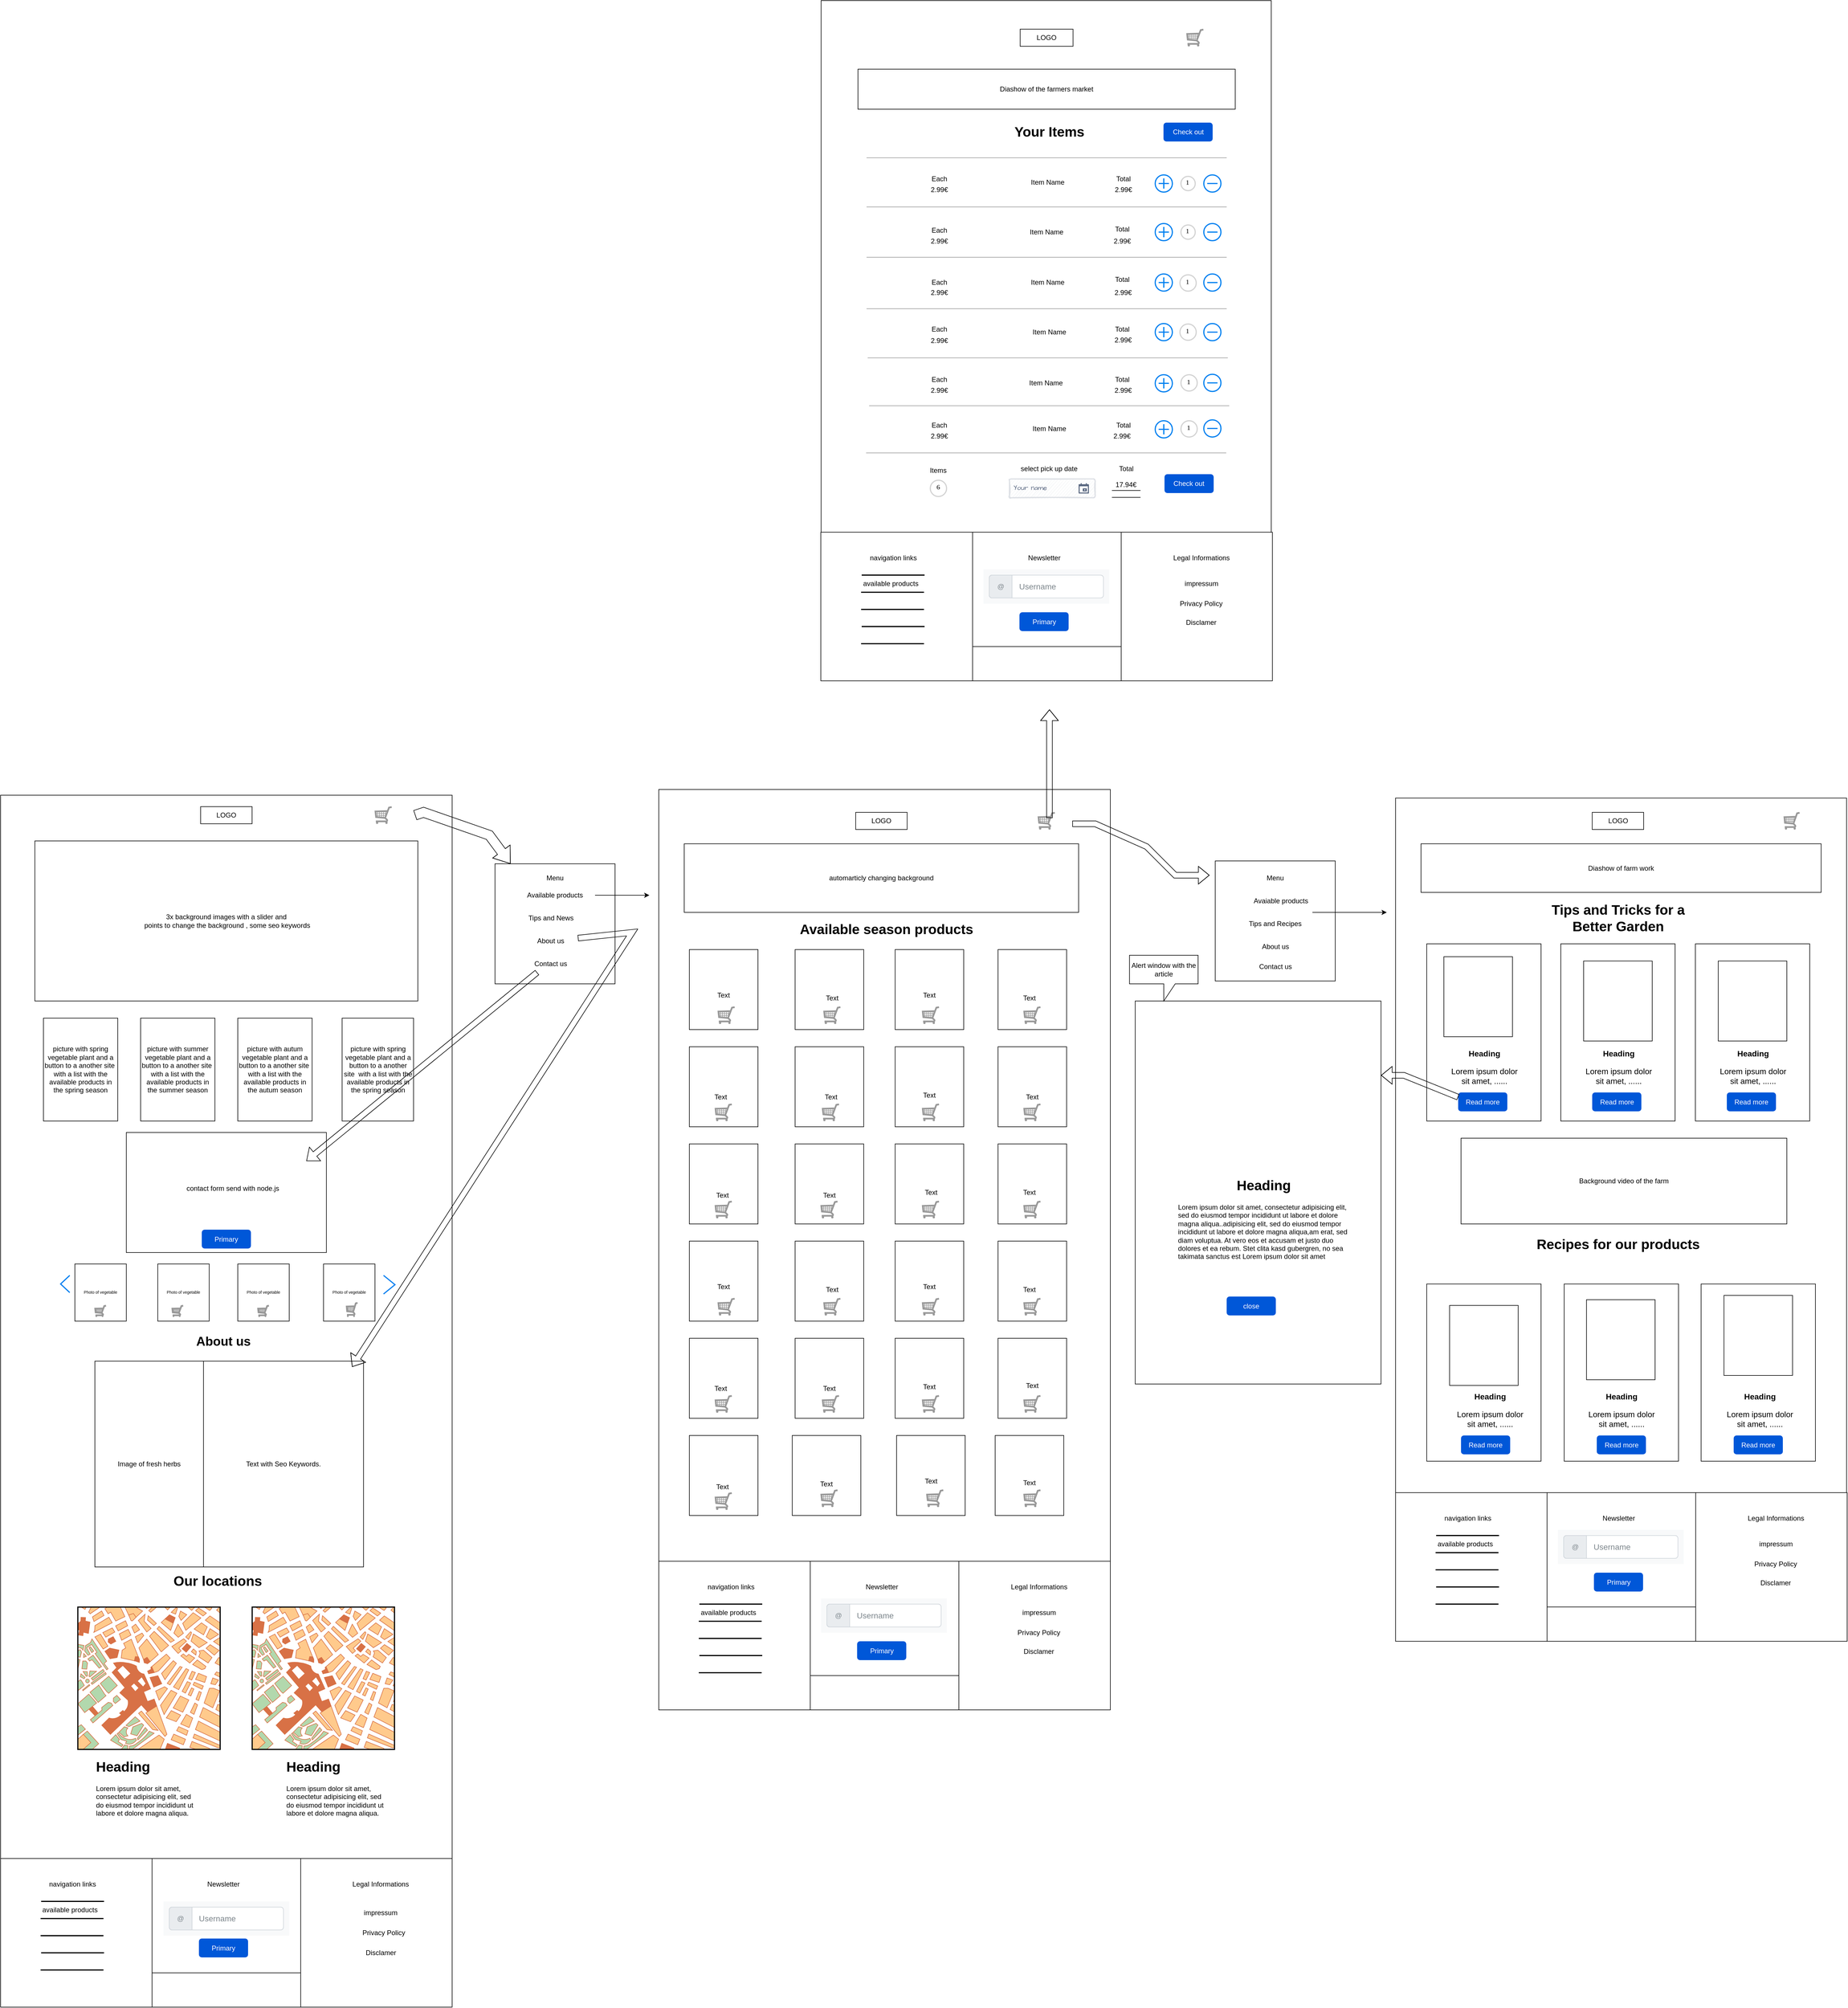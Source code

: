 <mxfile version="21.3.5" type="github">
  <diagram name="Page-1" id="hbl_of-68QhlwRTPB4iv">
    <mxGraphModel dx="2284" dy="2954" grid="1" gridSize="10" guides="1" tooltips="1" connect="1" arrows="1" fold="1" page="1" pageScale="1" pageWidth="850" pageHeight="1100" math="0" shadow="0">
      <root>
        <mxCell id="0" />
        <mxCell id="1" parent="0" />
        <mxCell id="JUChnPV1bCG0qRwm4uNy-1" value="&lt;h1 style=&quot;font-size: 22px;&quot; align=&quot;left&quot;&gt;&lt;b&gt;&amp;nbsp;&amp;nbsp;&amp;nbsp;&amp;nbsp;&amp;nbsp;&amp;nbsp;&amp;nbsp;&amp;nbsp;&amp;nbsp;&amp;nbsp;&amp;nbsp;&amp;nbsp;&amp;nbsp;&amp;nbsp;&amp;nbsp;&amp;nbsp;&amp;nbsp;&amp;nbsp;&amp;nbsp;&amp;nbsp;&amp;nbsp;&amp;nbsp;&amp;nbsp;&amp;nbsp;&amp;nbsp;&amp;nbsp;&amp;nbsp;&amp;nbsp;&amp;nbsp;&amp;nbsp;&amp;nbsp;&amp;nbsp;&amp;nbsp;&amp;nbsp;&amp;nbsp;&amp;nbsp;&amp;nbsp;&amp;nbsp;&amp;nbsp;&amp;nbsp;&amp;nbsp;&amp;nbsp;&amp;nbsp; Hot Products&lt;/b&gt;&lt;/h1&gt;" style="rounded=0;whiteSpace=wrap;html=1;align=left;movable=0;resizable=0;rotatable=0;deletable=0;editable=0;locked=1;connectable=0;" parent="1" vertex="1">
          <mxGeometry x="-115" y="-230" width="790" height="2120" as="geometry" />
        </mxCell>
        <mxCell id="JUChnPV1bCG0qRwm4uNy-2" value="LOGO" style="rounded=0;whiteSpace=wrap;html=1;movable=0;resizable=0;rotatable=0;deletable=0;editable=0;locked=1;connectable=0;" parent="1" vertex="1">
          <mxGeometry x="235" y="-210" width="90" height="30" as="geometry" />
        </mxCell>
        <mxCell id="JUChnPV1bCG0qRwm4uNy-3" value="&lt;div&gt;3x background images with a slider and&lt;br&gt;&lt;/div&gt;&lt;div&gt;&amp;nbsp;points to change the background , some seo keywords&lt;br&gt;&lt;/div&gt;" style="rounded=0;whiteSpace=wrap;html=1;movable=0;resizable=0;rotatable=0;deletable=0;editable=0;locked=1;connectable=0;" parent="1" vertex="1">
          <mxGeometry x="-55" y="-150" width="670" height="280" as="geometry" />
        </mxCell>
        <mxCell id="JUChnPV1bCG0qRwm4uNy-5" value="" style="verticalLabelPosition=bottom;shadow=0;dashed=0;align=center;html=1;verticalAlign=top;strokeWidth=1;shape=mxgraph.mockup.misc.shoppingCart;strokeColor=#999999;movable=0;resizable=0;rotatable=0;deletable=0;editable=0;locked=1;connectable=0;" parent="1" vertex="1">
          <mxGeometry x="1340" y="-90" width="30" height="30" as="geometry" />
        </mxCell>
        <mxCell id="JUChnPV1bCG0qRwm4uNy-7" value="" style="shape=image;html=1;verticalAlign=top;verticalLabelPosition=bottom;labelBackgroundColor=#ffffff;imageAspect=0;aspect=fixed;image=https://cdn3.iconfinder.com/data/icons/minimalisticons/28/burger-menu-1-128.png;movable=0;resizable=0;rotatable=0;deletable=0;editable=0;locked=1;connectable=0;" parent="1" vertex="1">
          <mxGeometry x="580" y="-210" width="30" height="30" as="geometry" />
        </mxCell>
        <mxCell id="JUChnPV1bCG0qRwm4uNy-9" value="picture with spring vegetable plant and a button to a another site&amp;nbsp; with a list with the available products in the spring season" style="rounded=0;whiteSpace=wrap;html=1;shadow=0;movable=0;resizable=0;rotatable=0;deletable=0;editable=0;locked=1;connectable=0;" parent="1" vertex="1">
          <mxGeometry x="-40" y="160" width="130" height="180" as="geometry" />
        </mxCell>
        <mxCell id="JUChnPV1bCG0qRwm4uNy-37" value="picture with summer vegetable plant and a button to a another site&amp;nbsp; with a list with the available products in the summer season" style="rounded=0;whiteSpace=wrap;html=1;shadow=0;movable=0;resizable=0;rotatable=0;deletable=0;editable=0;locked=1;connectable=0;" parent="1" vertex="1">
          <mxGeometry x="130" y="160" width="130" height="180" as="geometry" />
        </mxCell>
        <mxCell id="JUChnPV1bCG0qRwm4uNy-38" value="picture with autum vegetable plant and a button to a another site&amp;nbsp; with a list with the available products in the autum season" style="rounded=0;whiteSpace=wrap;html=1;shadow=0;movable=0;resizable=0;rotatable=0;deletable=0;editable=0;locked=1;connectable=0;" parent="1" vertex="1">
          <mxGeometry x="300" y="160" width="130" height="180" as="geometry" />
        </mxCell>
        <mxCell id="JUChnPV1bCG0qRwm4uNy-40" value="picture with spring vegetable plant and a button to a another site&amp;nbsp; with a list with the available products in the spring season" style="rounded=0;whiteSpace=wrap;html=1;shadow=0;movable=0;resizable=0;rotatable=0;deletable=0;editable=0;locked=1;connectable=0;" parent="1" vertex="1">
          <mxGeometry x="482.5" y="160" width="125" height="180" as="geometry" />
        </mxCell>
        <mxCell id="JUChnPV1bCG0qRwm4uNy-42" value="&lt;div&gt;&amp;nbsp;&amp;nbsp;&amp;nbsp;&amp;nbsp;&amp;nbsp;&amp;nbsp;&amp;nbsp; &amp;nbsp; &amp;nbsp; &amp;nbsp; &amp;nbsp; &amp;nbsp; &amp;nbsp; &amp;nbsp; &amp;nbsp; &amp;nbsp; &amp;nbsp; &amp;nbsp;&amp;nbsp; contact form send with node.js&lt;/div&gt;&lt;div&gt;&lt;br&gt;&lt;/div&gt;" style="rounded=0;whiteSpace=wrap;html=1;align=left;movable=0;resizable=0;rotatable=0;deletable=0;editable=0;locked=1;connectable=0;" parent="1" vertex="1">
          <mxGeometry x="105" y="360" width="350" height="210" as="geometry" />
        </mxCell>
        <mxCell id="JUChnPV1bCG0qRwm4uNy-43" value="Primary" style="rounded=1;fillColor=#0057D8;strokeColor=none;html=1;whiteSpace=wrap;fontColor=#ffffff;align=center;verticalAlign=middle;fontStyle=0;fontSize=12;sketch=0;movable=0;resizable=0;rotatable=0;deletable=0;editable=0;locked=1;connectable=0;" parent="1" vertex="1">
          <mxGeometry x="237" y="530" width="86" height="33" as="geometry" />
        </mxCell>
        <mxCell id="JUChnPV1bCG0qRwm4uNy-48" value="" style="html=1;verticalLabelPosition=bottom;labelBackgroundColor=#ffffff;verticalAlign=top;shadow=0;dashed=0;strokeWidth=2;shape=mxgraph.ios7.misc.left;strokeColor=#0080f0;movable=0;resizable=0;rotatable=0;deletable=0;editable=0;locked=1;connectable=0;" parent="1" vertex="1">
          <mxGeometry x="-10" y="610" width="16" height="30" as="geometry" />
        </mxCell>
        <mxCell id="JUChnPV1bCG0qRwm4uNy-49" value="&lt;div style=&quot;font-size: 7px;&quot; align=&quot;center&quot;&gt;Photo of vegetable&lt;br&gt;&lt;/div&gt;" style="rounded=0;whiteSpace=wrap;html=1;movable=0;resizable=0;rotatable=0;deletable=0;editable=0;locked=1;connectable=0;" parent="1" vertex="1">
          <mxGeometry x="15" y="590" width="90" height="100" as="geometry" />
        </mxCell>
        <mxCell id="JUChnPV1bCG0qRwm4uNy-50" value="&lt;div style=&quot;font-size: 7px;&quot; align=&quot;center&quot;&gt;Photo of vegetable&lt;br&gt;&lt;/div&gt;" style="rounded=0;whiteSpace=wrap;html=1;movable=0;resizable=0;rotatable=0;deletable=0;editable=0;locked=1;connectable=0;" parent="1" vertex="1">
          <mxGeometry x="160" y="590" width="90" height="100" as="geometry" />
        </mxCell>
        <mxCell id="JUChnPV1bCG0qRwm4uNy-52" value="&lt;div style=&quot;font-size: 7px;&quot; align=&quot;center&quot;&gt;Photo of vegetable&lt;br&gt;&lt;/div&gt;" style="rounded=0;whiteSpace=wrap;html=1;movable=0;resizable=0;rotatable=0;deletable=0;editable=0;locked=1;connectable=0;" parent="1" vertex="1">
          <mxGeometry x="300" y="590" width="90" height="100" as="geometry" />
        </mxCell>
        <mxCell id="JUChnPV1bCG0qRwm4uNy-53" value="&lt;div style=&quot;font-size: 7px;&quot; align=&quot;center&quot;&gt;Photo of vegetable&lt;br&gt;&lt;/div&gt;" style="rounded=0;whiteSpace=wrap;html=1;labelBackgroundColor=default;movable=0;resizable=0;rotatable=0;deletable=0;editable=0;locked=1;connectable=0;" parent="1" vertex="1">
          <mxGeometry x="450" y="590" width="90" height="100" as="geometry" />
        </mxCell>
        <mxCell id="JUChnPV1bCG0qRwm4uNy-54" value="" style="html=1;verticalLabelPosition=bottom;labelBackgroundColor=#ffffff;verticalAlign=top;shadow=0;dashed=0;strokeWidth=2;shape=mxgraph.ios7.misc.right;strokeColor=#0080f0;movable=0;resizable=0;rotatable=0;deletable=0;editable=0;locked=1;connectable=0;" parent="1" vertex="1">
          <mxGeometry x="555" y="610" width="20" height="32.5" as="geometry" />
        </mxCell>
        <mxCell id="JUChnPV1bCG0qRwm4uNy-57" value="" style="verticalLabelPosition=bottom;shadow=0;dashed=0;align=center;html=1;verticalAlign=top;strokeWidth=1;shape=mxgraph.mockup.misc.shoppingCart;strokeColor=#999999;movable=0;resizable=0;rotatable=0;deletable=0;editable=0;locked=1;connectable=0;" parent="1" vertex="1">
          <mxGeometry x="50" y="662.5" width="20" height="20" as="geometry" />
        </mxCell>
        <mxCell id="JUChnPV1bCG0qRwm4uNy-58" value="" style="verticalLabelPosition=bottom;shadow=0;dashed=0;align=center;html=1;verticalAlign=top;strokeWidth=1;shape=mxgraph.mockup.misc.shoppingCart;strokeColor=#999999;movable=0;resizable=0;rotatable=0;deletable=0;editable=0;locked=1;connectable=0;" parent="1" vertex="1">
          <mxGeometry x="185" y="662.5" width="20" height="20" as="geometry" />
        </mxCell>
        <mxCell id="JUChnPV1bCG0qRwm4uNy-59" value="" style="verticalLabelPosition=bottom;shadow=0;dashed=0;align=center;html=1;verticalAlign=top;strokeWidth=1;shape=mxgraph.mockup.misc.shoppingCart;strokeColor=#999999;movable=0;resizable=0;rotatable=0;deletable=0;editable=0;locked=1;connectable=0;" parent="1" vertex="1">
          <mxGeometry x="335" y="662.5" width="20" height="20" as="geometry" />
        </mxCell>
        <mxCell id="JUChnPV1bCG0qRwm4uNy-61" value="" style="verticalLabelPosition=bottom;shadow=0;dashed=0;align=center;html=1;verticalAlign=top;strokeWidth=1;shape=mxgraph.mockup.misc.shoppingCart;strokeColor=#999999;movable=0;resizable=0;rotatable=0;deletable=0;editable=0;locked=1;connectable=0;" parent="1" vertex="1">
          <mxGeometry x="490" y="657.5" width="20" height="25" as="geometry" />
        </mxCell>
        <mxCell id="JUChnPV1bCG0qRwm4uNy-63" value="&lt;h1 style=&quot;font-size: 23px;&quot;&gt;&lt;font size=&quot;1&quot;&gt;&lt;b&gt;&lt;font style=&quot;font-size: 22px;&quot;&gt;About us&lt;/font&gt;&lt;/b&gt;&lt;/font&gt;&lt;/h1&gt;" style="text;html=1;strokeColor=none;fillColor=none;align=center;verticalAlign=middle;whiteSpace=wrap;rounded=0;movable=0;resizable=0;rotatable=0;deletable=0;editable=0;locked=1;connectable=0;" parent="1" vertex="1">
          <mxGeometry x="195" y="710" width="160" height="30" as="geometry" />
        </mxCell>
        <mxCell id="JUChnPV1bCG0qRwm4uNy-64" value="Image of fresh herbs" style="rounded=0;whiteSpace=wrap;html=1;movable=0;resizable=0;rotatable=0;deletable=0;editable=0;locked=1;connectable=0;" parent="1" vertex="1">
          <mxGeometry x="50" y="760" width="190" height="360" as="geometry" />
        </mxCell>
        <mxCell id="JUChnPV1bCG0qRwm4uNy-65" value="Text with Seo Keywords." style="rounded=0;whiteSpace=wrap;html=1;movable=0;resizable=0;rotatable=0;deletable=0;editable=0;locked=1;connectable=0;" parent="1" vertex="1">
          <mxGeometry x="240" y="760" width="280" height="360" as="geometry" />
        </mxCell>
        <mxCell id="JUChnPV1bCG0qRwm4uNy-70" value="" style="verticalLabelPosition=bottom;shadow=0;dashed=0;align=center;html=1;verticalAlign=top;strokeWidth=1;shape=mxgraph.mockup.misc.map;movable=0;resizable=0;rotatable=0;deletable=0;editable=0;locked=1;connectable=0;" parent="1" vertex="1">
          <mxGeometry x="20" y="1190" width="250" height="250" as="geometry" />
        </mxCell>
        <mxCell id="JUChnPV1bCG0qRwm4uNy-71" value="" style="verticalLabelPosition=bottom;shadow=0;dashed=0;align=center;html=1;verticalAlign=top;strokeWidth=1;shape=mxgraph.mockup.misc.map;movable=0;resizable=0;rotatable=0;deletable=0;editable=0;locked=1;connectable=0;" parent="1" vertex="1">
          <mxGeometry x="325" y="1190" width="250" height="250" as="geometry" />
        </mxCell>
        <mxCell id="JUChnPV1bCG0qRwm4uNy-74" value="&lt;h1&gt;Heading&lt;/h1&gt;&lt;p&gt;Lorem ipsum dolor sit amet, consectetur adipisicing elit, sed do eiusmod tempor incididunt ut labore et dolore magna aliqua.&lt;/p&gt;" style="text;html=1;strokeColor=none;fillColor=none;spacing=5;spacingTop=-20;whiteSpace=wrap;overflow=hidden;rounded=0;movable=0;resizable=0;rotatable=0;deletable=0;editable=0;locked=1;connectable=0;" parent="1" vertex="1">
          <mxGeometry x="47" y="1450" width="190" height="120" as="geometry" />
        </mxCell>
        <mxCell id="JUChnPV1bCG0qRwm4uNy-75" value="&lt;h1&gt;Heading&lt;/h1&gt;&lt;p&gt;Lorem ipsum dolor sit amet, consectetur adipisicing elit, sed do eiusmod tempor incididunt ut labore et dolore magna aliqua.&lt;/p&gt;" style="text;html=1;strokeColor=none;fillColor=none;spacing=5;spacingTop=-20;whiteSpace=wrap;overflow=hidden;rounded=0;movable=0;resizable=0;rotatable=0;deletable=0;editable=0;locked=1;connectable=0;" parent="1" vertex="1">
          <mxGeometry x="380" y="1450" width="190" height="120" as="geometry" />
        </mxCell>
        <mxCell id="JUChnPV1bCG0qRwm4uNy-77" value="" style="rounded=0;whiteSpace=wrap;html=1;movable=0;resizable=0;rotatable=0;deletable=0;editable=0;locked=1;connectable=0;" parent="1" vertex="1">
          <mxGeometry x="-115" y="1630" width="790" height="260" as="geometry" />
        </mxCell>
        <mxCell id="JUChnPV1bCG0qRwm4uNy-83" value="" style="rounded=0;whiteSpace=wrap;html=1;movable=0;resizable=0;rotatable=0;deletable=0;editable=0;locked=1;connectable=0;" parent="1" vertex="1">
          <mxGeometry x="410" y="1630" width="265" height="260" as="geometry" />
        </mxCell>
        <mxCell id="JUChnPV1bCG0qRwm4uNy-85" value="" style="rounded=0;whiteSpace=wrap;html=1;movable=0;resizable=0;rotatable=0;deletable=0;editable=0;locked=1;connectable=0;" parent="1" vertex="1">
          <mxGeometry x="-115" y="1630" width="265" height="260" as="geometry" />
        </mxCell>
        <mxCell id="JUChnPV1bCG0qRwm4uNy-87" value="&lt;div&gt;navigation links&lt;/div&gt;" style="text;html=1;strokeColor=none;fillColor=none;align=center;verticalAlign=middle;whiteSpace=wrap;rounded=0;movable=0;resizable=0;rotatable=0;deletable=0;editable=0;locked=1;connectable=0;" parent="1" vertex="1">
          <mxGeometry x="-39" y="1660" width="100" height="30" as="geometry" />
        </mxCell>
        <mxCell id="JUChnPV1bCG0qRwm4uNy-89" value="" style="line;strokeWidth=2;direction=south;html=1;rotation=90;movable=0;resizable=0;rotatable=0;deletable=0;editable=0;locked=1;connectable=0;" parent="1" vertex="1">
          <mxGeometry x="6" y="1650" width="10" height="110" as="geometry" />
        </mxCell>
        <mxCell id="JUChnPV1bCG0qRwm4uNy-90" value="" style="line;strokeWidth=2;direction=south;html=1;rotation=90;movable=0;resizable=0;rotatable=0;deletable=0;editable=0;locked=1;connectable=0;" parent="1" vertex="1">
          <mxGeometry x="5" y="1680" width="10" height="110" as="geometry" />
        </mxCell>
        <mxCell id="JUChnPV1bCG0qRwm4uNy-91" value="" style="line;strokeWidth=2;direction=south;html=1;rotation=90;movable=0;resizable=0;rotatable=0;deletable=0;editable=0;locked=1;connectable=0;" parent="1" vertex="1">
          <mxGeometry x="5" y="1710" width="10" height="110" as="geometry" />
        </mxCell>
        <mxCell id="JUChnPV1bCG0qRwm4uNy-93" value="" style="line;strokeWidth=2;direction=south;html=1;rotation=90;movable=0;resizable=0;rotatable=0;deletable=0;editable=0;locked=1;connectable=0;" parent="1" vertex="1">
          <mxGeometry x="6" y="1740" width="10" height="110" as="geometry" />
        </mxCell>
        <mxCell id="JUChnPV1bCG0qRwm4uNy-94" value="" style="line;strokeWidth=2;direction=south;html=1;rotation=90;movable=0;resizable=0;rotatable=0;deletable=0;editable=0;locked=1;connectable=0;" parent="1" vertex="1">
          <mxGeometry x="5" y="1770" width="10" height="110" as="geometry" />
        </mxCell>
        <mxCell id="JUChnPV1bCG0qRwm4uNy-95" value="&lt;div&gt;Newsletter&lt;/div&gt;" style="text;html=1;strokeColor=none;fillColor=none;align=center;verticalAlign=middle;whiteSpace=wrap;rounded=0;movable=0;resizable=0;rotatable=0;deletable=0;editable=0;locked=1;connectable=0;" parent="1" vertex="1">
          <mxGeometry x="245" y="1660" width="60" height="30" as="geometry" />
        </mxCell>
        <mxCell id="JUChnPV1bCG0qRwm4uNy-96" value="" style="html=1;shadow=0;dashed=0;fillColor=#F8F9FA;strokeColor=none;fontSize=16;fontColor=#181819;align=left;spacing=15;movable=0;resizable=0;rotatable=0;deletable=0;editable=0;locked=1;connectable=0;" parent="1" vertex="1">
          <mxGeometry x="170" y="1705" width="220" height="60" as="geometry" />
        </mxCell>
        <mxCell id="JUChnPV1bCG0qRwm4uNy-97" value="Username" style="html=1;shadow=0;dashed=0;shape=mxgraph.bootstrap.rrect;rSize=5;strokeColor=#CED4DA;html=1;whiteSpace=wrap;fillColor=#FFFFFF;fontColor=#7D868C;align=left;spacingLeft=50;fontSize=14;movable=0;resizable=0;rotatable=0;deletable=0;editable=0;locked=1;connectable=0;" parent="JUChnPV1bCG0qRwm4uNy-96" vertex="1">
          <mxGeometry width="200" height="40" relative="1" as="geometry">
            <mxPoint x="10" y="10" as="offset" />
          </mxGeometry>
        </mxCell>
        <mxCell id="JUChnPV1bCG0qRwm4uNy-98" value="@" style="html=1;shadow=0;dashed=0;shape=mxgraph.bootstrap.leftButton;strokeColor=inherit;gradientColor=inherit;fontColor=inherit;fillColor=#E9ECEF;rSize=5;perimeter=none;whiteSpace=wrap;resizeHeight=1;movable=0;resizable=0;rotatable=0;deletable=0;editable=0;locked=1;connectable=0;" parent="JUChnPV1bCG0qRwm4uNy-97" vertex="1">
          <mxGeometry width="40" height="40" relative="1" as="geometry" />
        </mxCell>
        <mxCell id="JUChnPV1bCG0qRwm4uNy-99" value="Primary" style="rounded=1;fillColor=#0057D8;strokeColor=none;html=1;whiteSpace=wrap;fontColor=#ffffff;align=center;verticalAlign=middle;fontStyle=0;fontSize=12;sketch=0;movable=0;resizable=0;rotatable=0;deletable=0;editable=0;locked=1;connectable=0;" parent="1" vertex="1">
          <mxGeometry x="232" y="1770" width="86" height="33" as="geometry" />
        </mxCell>
        <mxCell id="JUChnPV1bCG0qRwm4uNy-100" value="Legal Informations" style="text;html=1;strokeColor=none;fillColor=none;align=center;verticalAlign=middle;whiteSpace=wrap;rounded=0;movable=0;resizable=0;rotatable=0;deletable=0;editable=0;locked=1;connectable=0;" parent="1" vertex="1">
          <mxGeometry x="465" y="1660" width="170" height="30" as="geometry" />
        </mxCell>
        <mxCell id="JUChnPV1bCG0qRwm4uNy-101" value="impressum" style="text;html=1;strokeColor=none;fillColor=none;align=center;verticalAlign=middle;whiteSpace=wrap;rounded=0;movable=0;resizable=0;rotatable=0;deletable=0;editable=0;locked=1;connectable=0;" parent="1" vertex="1">
          <mxGeometry x="520" y="1710" width="60" height="30" as="geometry" />
        </mxCell>
        <mxCell id="JUChnPV1bCG0qRwm4uNy-104" value="Privacy Policy" style="text;html=1;strokeColor=none;fillColor=none;align=center;verticalAlign=middle;whiteSpace=wrap;rounded=0;movable=0;resizable=0;rotatable=0;deletable=0;editable=0;locked=1;connectable=0;" parent="1" vertex="1">
          <mxGeometry x="493.5" y="1745" width="123" height="30" as="geometry" />
        </mxCell>
        <mxCell id="JUChnPV1bCG0qRwm4uNy-105" value="Disclamer" style="text;html=1;strokeColor=none;fillColor=none;align=center;verticalAlign=middle;whiteSpace=wrap;rounded=0;movable=0;resizable=0;rotatable=0;deletable=0;editable=0;locked=1;connectable=0;" parent="1" vertex="1">
          <mxGeometry x="498.5" y="1780" width="103" height="30" as="geometry" />
        </mxCell>
        <mxCell id="M7QnpnwaKDsf6OKi_bXH-1" value="" style="shape=flexArrow;endArrow=classic;html=1;rounded=0;width=17;endSize=8.4;exitX=1;exitY=0.5;exitDx=0;exitDy=0;movable=0;resizable=0;rotatable=0;deletable=0;editable=0;locked=1;connectable=0;" parent="1" source="JUChnPV1bCG0qRwm4uNy-7" target="M7QnpnwaKDsf6OKi_bXH-2" edge="1">
          <mxGeometry width="50" height="50" relative="1" as="geometry">
            <mxPoint x="615" y="-180" as="sourcePoint" />
            <mxPoint x="870" y="-130" as="targetPoint" />
            <Array as="points">
              <mxPoint x="625" y="-200" />
              <mxPoint x="740" y="-160" />
            </Array>
          </mxGeometry>
        </mxCell>
        <mxCell id="M7QnpnwaKDsf6OKi_bXH-2" value="&lt;span style=&quot;white-space: pre;&quot;&gt; &lt;/span&gt;" style="rounded=0;whiteSpace=wrap;html=1;movable=0;resizable=0;rotatable=0;deletable=0;editable=0;locked=1;connectable=0;" parent="1" vertex="1">
          <mxGeometry x="750" y="-110" width="210" height="210" as="geometry" />
        </mxCell>
        <mxCell id="M7QnpnwaKDsf6OKi_bXH-3" value="Menu" style="text;html=1;strokeColor=none;fillColor=none;align=center;verticalAlign=middle;whiteSpace=wrap;rounded=0;movable=0;resizable=0;rotatable=0;deletable=0;editable=0;locked=1;connectable=0;" parent="1" vertex="1">
          <mxGeometry x="825" y="-100" width="60" height="30" as="geometry" />
        </mxCell>
        <mxCell id="M7QnpnwaKDsf6OKi_bXH-5" value="Available products" style="text;html=1;strokeColor=none;fillColor=none;align=center;verticalAlign=middle;whiteSpace=wrap;rounded=0;movable=0;resizable=0;rotatable=0;deletable=0;editable=0;locked=1;connectable=0;" parent="1" vertex="1">
          <mxGeometry x="785" y="-70" width="140" height="30" as="geometry" />
        </mxCell>
        <mxCell id="M7QnpnwaKDsf6OKi_bXH-7" value="" style="endArrow=classic;html=1;rounded=0;exitX=1;exitY=0.5;exitDx=0;exitDy=0;movable=0;resizable=0;rotatable=0;deletable=0;editable=0;locked=1;connectable=0;" parent="1" source="M7QnpnwaKDsf6OKi_bXH-5" edge="1">
          <mxGeometry width="50" height="50" relative="1" as="geometry">
            <mxPoint x="930" y="-55" as="sourcePoint" />
            <mxPoint x="1020" y="-55" as="targetPoint" />
          </mxGeometry>
        </mxCell>
        <mxCell id="M7QnpnwaKDsf6OKi_bXH-9" value="&lt;h1 style=&quot;font-size: 22px;&quot; align=&quot;left&quot;&gt;&lt;b&gt;&amp;nbsp;&amp;nbsp;&amp;nbsp;&amp;nbsp;&amp;nbsp;&amp;nbsp;&amp;nbsp;&amp;nbsp;&amp;nbsp;&amp;nbsp;&amp;nbsp;&amp;nbsp;&amp;nbsp;&amp;nbsp;&amp;nbsp;&amp;nbsp;&amp;nbsp;&amp;nbsp;&amp;nbsp;&amp;nbsp;&amp;nbsp;&amp;nbsp;&amp;nbsp;&amp;nbsp;&amp;nbsp;&amp;nbsp;&amp;nbsp;&amp;nbsp;&amp;nbsp;&amp;nbsp;&amp;nbsp;&amp;nbsp;&amp;nbsp;&amp;nbsp;&amp;nbsp;&amp;nbsp;&amp;nbsp;&amp;nbsp;&amp;nbsp;&amp;nbsp;&amp;nbsp;&amp;nbsp; &lt;br&gt;&lt;/b&gt;&lt;/h1&gt;" style="rounded=0;whiteSpace=wrap;html=1;align=left;movable=0;resizable=0;rotatable=0;deletable=0;editable=0;locked=1;connectable=0;" parent="1" vertex="1">
          <mxGeometry x="1036.5" y="-240" width="790" height="1600" as="geometry" />
        </mxCell>
        <mxCell id="M7QnpnwaKDsf6OKi_bXH-10" value="LOGO" style="rounded=0;whiteSpace=wrap;html=1;movable=0;resizable=0;rotatable=0;deletable=0;editable=0;locked=1;connectable=0;" parent="1" vertex="1">
          <mxGeometry x="1381" y="-200" width="90" height="30" as="geometry" />
        </mxCell>
        <mxCell id="M7QnpnwaKDsf6OKi_bXH-11" value="" style="verticalLabelPosition=bottom;shadow=0;dashed=0;align=center;html=1;verticalAlign=top;strokeWidth=1;shape=mxgraph.mockup.misc.shoppingCart;strokeColor=#999999;movable=0;resizable=0;rotatable=0;deletable=0;editable=0;locked=1;connectable=0;" parent="1" vertex="1">
          <mxGeometry x="540" y="-210" width="30" height="30" as="geometry" />
        </mxCell>
        <mxCell id="M7QnpnwaKDsf6OKi_bXH-13" value="automarticly changing background" style="rounded=0;whiteSpace=wrap;html=1;movable=0;resizable=0;rotatable=0;deletable=0;editable=0;locked=1;connectable=0;" parent="1" vertex="1">
          <mxGeometry x="1081" y="-145" width="690" height="120" as="geometry" />
        </mxCell>
        <mxCell id="M7QnpnwaKDsf6OKi_bXH-14" value="" style="shape=image;html=1;verticalAlign=top;verticalLabelPosition=bottom;labelBackgroundColor=#ffffff;imageAspect=0;aspect=fixed;image=https://cdn3.iconfinder.com/data/icons/minimalisticons/28/burger-menu-1-128.png;movable=0;resizable=0;rotatable=0;deletable=0;editable=0;locked=1;connectable=0;" parent="1" vertex="1">
          <mxGeometry x="1730" y="-200" width="30" height="30" as="geometry" />
        </mxCell>
        <mxCell id="M7QnpnwaKDsf6OKi_bXH-16" value="" style="rounded=0;whiteSpace=wrap;html=1;movable=0;resizable=0;rotatable=0;deletable=0;editable=0;locked=1;connectable=0;" parent="1" vertex="1">
          <mxGeometry x="1090" y="40" width="120" height="140" as="geometry" />
        </mxCell>
        <mxCell id="M7QnpnwaKDsf6OKi_bXH-17" value="" style="rounded=0;whiteSpace=wrap;html=1;movable=0;resizable=0;rotatable=0;deletable=0;editable=0;locked=1;connectable=0;" parent="1" vertex="1">
          <mxGeometry x="1275" y="40" width="120" height="140" as="geometry" />
        </mxCell>
        <mxCell id="M7QnpnwaKDsf6OKi_bXH-18" value="" style="rounded=0;whiteSpace=wrap;html=1;movable=0;resizable=0;rotatable=0;deletable=0;editable=0;locked=1;connectable=0;" parent="1" vertex="1">
          <mxGeometry x="1450" y="40" width="120" height="140" as="geometry" />
        </mxCell>
        <mxCell id="M7QnpnwaKDsf6OKi_bXH-19" value="" style="rounded=0;whiteSpace=wrap;html=1;movable=0;resizable=0;rotatable=0;deletable=0;editable=0;locked=1;connectable=0;" parent="1" vertex="1">
          <mxGeometry x="1630" y="40" width="120" height="140" as="geometry" />
        </mxCell>
        <mxCell id="M7QnpnwaKDsf6OKi_bXH-20" value="&lt;h1&gt;Available season products&lt;/h1&gt;" style="text;html=1;strokeColor=none;fillColor=none;align=center;verticalAlign=middle;whiteSpace=wrap;rounded=0;movable=0;resizable=0;rotatable=0;deletable=0;editable=0;locked=1;connectable=0;" parent="1" vertex="1">
          <mxGeometry x="1265" y="-10" width="340" height="30" as="geometry" />
        </mxCell>
        <mxCell id="M7QnpnwaKDsf6OKi_bXH-21" value="" style="shape=image;html=1;verticalAlign=top;verticalLabelPosition=bottom;labelBackgroundColor=#ffffff;imageAspect=0;aspect=fixed;image=https://cdn4.iconfinder.com/data/icons/fruits-and-veggies-2/219/fruits-and-veggies-icons_apple-128.png;movable=0;resizable=0;rotatable=0;deletable=0;editable=0;locked=1;connectable=0;" parent="1" vertex="1">
          <mxGeometry x="1125" y="50" width="50" height="50" as="geometry" />
        </mxCell>
        <mxCell id="M7QnpnwaKDsf6OKi_bXH-22" value="" style="shape=image;html=1;verticalAlign=top;verticalLabelPosition=bottom;labelBackgroundColor=#ffffff;imageAspect=0;aspect=fixed;image=https://cdn4.iconfinder.com/data/icons/fruits-and-veggies-2/242/fruits-and-veggies-icons_orange-128.png;movable=0;resizable=0;rotatable=0;deletable=0;editable=0;locked=1;connectable=0;" parent="1" vertex="1">
          <mxGeometry x="1310" y="50" width="55" height="55" as="geometry" />
        </mxCell>
        <mxCell id="M7QnpnwaKDsf6OKi_bXH-24" value="" style="shape=image;html=1;verticalAlign=top;verticalLabelPosition=bottom;labelBackgroundColor=#ffffff;imageAspect=0;aspect=fixed;image=https://cdn4.iconfinder.com/data/icons/fruits-and-veggies-2/196/fruits-and-veggies-icons_peach-128.png;movable=0;resizable=0;rotatable=0;deletable=0;editable=0;locked=1;connectable=0;" parent="1" vertex="1">
          <mxGeometry x="1485" y="52.5" width="50" height="50" as="geometry" />
        </mxCell>
        <mxCell id="M7QnpnwaKDsf6OKi_bXH-25" value="" style="shape=image;html=1;verticalAlign=top;verticalLabelPosition=bottom;labelBackgroundColor=#ffffff;imageAspect=0;aspect=fixed;image=https://cdn4.iconfinder.com/data/icons/fruits-and-veggies-2/180/fruits-and-veggies-icons_kiwi-128.png;movable=0;resizable=0;rotatable=0;deletable=0;editable=0;locked=1;connectable=0;" parent="1" vertex="1">
          <mxGeometry x="1665" y="55" width="50" height="50" as="geometry" />
        </mxCell>
        <mxCell id="M7QnpnwaKDsf6OKi_bXH-27" value="" style="verticalLabelPosition=bottom;shadow=0;dashed=0;align=center;html=1;verticalAlign=top;strokeWidth=1;shape=mxgraph.mockup.misc.shoppingCart;strokeColor=#999999;movable=0;resizable=0;rotatable=0;deletable=0;editable=0;locked=1;connectable=0;" parent="1" vertex="1">
          <mxGeometry x="1700" y="-200" width="30" height="30" as="geometry" />
        </mxCell>
        <mxCell id="M7QnpnwaKDsf6OKi_bXH-28" value="" style="verticalLabelPosition=bottom;shadow=0;dashed=0;align=center;html=1;verticalAlign=top;strokeWidth=1;shape=mxgraph.mockup.misc.shoppingCart;strokeColor=#999999;movable=0;resizable=0;rotatable=0;deletable=0;editable=0;locked=1;connectable=0;" parent="1" vertex="1">
          <mxGeometry x="1675" y="140" width="30" height="30" as="geometry" />
        </mxCell>
        <mxCell id="M7QnpnwaKDsf6OKi_bXH-29" value="" style="verticalLabelPosition=bottom;shadow=0;dashed=0;align=center;html=1;verticalAlign=top;strokeWidth=1;shape=mxgraph.mockup.misc.shoppingCart;strokeColor=#999999;movable=0;resizable=0;rotatable=0;deletable=0;editable=0;locked=1;connectable=0;" parent="1" vertex="1">
          <mxGeometry x="1497.5" y="140" width="30" height="30" as="geometry" />
        </mxCell>
        <mxCell id="M7QnpnwaKDsf6OKi_bXH-30" value="" style="verticalLabelPosition=bottom;shadow=0;dashed=0;align=center;html=1;verticalAlign=top;strokeWidth=1;shape=mxgraph.mockup.misc.shoppingCart;strokeColor=#999999;movable=0;resizable=0;rotatable=0;deletable=0;editable=0;locked=1;connectable=0;" parent="1" vertex="1">
          <mxGeometry x="1325" y="140" width="30" height="30" as="geometry" />
        </mxCell>
        <mxCell id="M7QnpnwaKDsf6OKi_bXH-31" value="" style="verticalLabelPosition=bottom;shadow=0;dashed=0;align=center;html=1;verticalAlign=top;strokeWidth=1;shape=mxgraph.mockup.misc.shoppingCart;strokeColor=#999999;movable=0;resizable=0;rotatable=0;deletable=0;editable=0;locked=1;connectable=0;" parent="1" vertex="1">
          <mxGeometry x="1140" y="140" width="30" height="30" as="geometry" />
        </mxCell>
        <mxCell id="M7QnpnwaKDsf6OKi_bXH-32" value="Text" style="text;html=1;strokeColor=none;fillColor=none;align=center;verticalAlign=middle;whiteSpace=wrap;rounded=0;movable=0;resizable=0;rotatable=0;deletable=0;editable=0;locked=1;connectable=0;" parent="1" vertex="1">
          <mxGeometry x="1120" y="105" width="60" height="30" as="geometry" />
        </mxCell>
        <mxCell id="M7QnpnwaKDsf6OKi_bXH-33" value="Text" style="text;html=1;strokeColor=none;fillColor=none;align=center;verticalAlign=middle;whiteSpace=wrap;rounded=0;movable=0;resizable=0;rotatable=0;deletable=0;editable=0;locked=1;connectable=0;" parent="1" vertex="1">
          <mxGeometry x="1310" y="110" width="60" height="30" as="geometry" />
        </mxCell>
        <mxCell id="M7QnpnwaKDsf6OKi_bXH-34" value="Text" style="text;html=1;strokeColor=none;fillColor=none;align=center;verticalAlign=middle;whiteSpace=wrap;rounded=0;movable=0;resizable=0;rotatable=0;deletable=0;editable=0;locked=1;connectable=0;" parent="1" vertex="1">
          <mxGeometry x="1480" y="105" width="60" height="30" as="geometry" />
        </mxCell>
        <mxCell id="M7QnpnwaKDsf6OKi_bXH-35" value="Text" style="text;html=1;strokeColor=none;fillColor=none;align=center;verticalAlign=middle;whiteSpace=wrap;rounded=0;movable=0;resizable=0;rotatable=0;deletable=0;editable=0;locked=1;connectable=0;" parent="1" vertex="1">
          <mxGeometry x="1655" y="110" width="60" height="30" as="geometry" />
        </mxCell>
        <mxCell id="M7QnpnwaKDsf6OKi_bXH-36" value="" style="rounded=0;whiteSpace=wrap;html=1;movable=0;resizable=0;rotatable=0;deletable=0;editable=0;locked=1;connectable=0;" parent="1" vertex="1">
          <mxGeometry x="1090" y="210" width="120" height="140" as="geometry" />
        </mxCell>
        <mxCell id="M7QnpnwaKDsf6OKi_bXH-37" value="" style="rounded=0;whiteSpace=wrap;html=1;movable=0;resizable=0;rotatable=0;deletable=0;editable=0;locked=1;connectable=0;" parent="1" vertex="1">
          <mxGeometry x="1275" y="210" width="120" height="140" as="geometry" />
        </mxCell>
        <mxCell id="M7QnpnwaKDsf6OKi_bXH-38" value="" style="rounded=0;whiteSpace=wrap;html=1;movable=0;resizable=0;rotatable=0;deletable=0;editable=0;locked=1;connectable=0;" parent="1" vertex="1">
          <mxGeometry x="1450" y="210" width="120" height="140" as="geometry" />
        </mxCell>
        <mxCell id="M7QnpnwaKDsf6OKi_bXH-39" value="" style="rounded=0;whiteSpace=wrap;html=1;movable=0;resizable=0;rotatable=0;deletable=0;editable=0;locked=1;connectable=0;" parent="1" vertex="1">
          <mxGeometry x="1630" y="210" width="120" height="140" as="geometry" />
        </mxCell>
        <mxCell id="M7QnpnwaKDsf6OKi_bXH-40" value="" style="rounded=0;whiteSpace=wrap;html=1;movable=0;resizable=0;rotatable=0;deletable=0;editable=0;locked=1;connectable=0;" parent="1" vertex="1">
          <mxGeometry x="1630" y="380" width="120" height="140" as="geometry" />
        </mxCell>
        <mxCell id="M7QnpnwaKDsf6OKi_bXH-41" value="" style="rounded=0;whiteSpace=wrap;html=1;movable=0;resizable=0;rotatable=0;deletable=0;editable=0;locked=1;connectable=0;" parent="1" vertex="1">
          <mxGeometry x="1450" y="380" width="120" height="140" as="geometry" />
        </mxCell>
        <mxCell id="M7QnpnwaKDsf6OKi_bXH-42" value="" style="rounded=0;whiteSpace=wrap;html=1;movable=0;resizable=0;rotatable=0;deletable=0;editable=0;locked=1;connectable=0;" parent="1" vertex="1">
          <mxGeometry x="1275" y="380" width="120" height="140" as="geometry" />
        </mxCell>
        <mxCell id="M7QnpnwaKDsf6OKi_bXH-43" value="" style="rounded=0;whiteSpace=wrap;html=1;movable=0;resizable=0;rotatable=0;deletable=0;editable=0;locked=1;connectable=0;" parent="1" vertex="1">
          <mxGeometry x="1090" y="380" width="120" height="140" as="geometry" />
        </mxCell>
        <mxCell id="M7QnpnwaKDsf6OKi_bXH-44" value="" style="rounded=0;whiteSpace=wrap;html=1;movable=0;resizable=0;rotatable=0;deletable=0;editable=0;locked=1;connectable=0;" parent="1" vertex="1">
          <mxGeometry x="1630" y="550" width="120" height="140" as="geometry" />
        </mxCell>
        <mxCell id="M7QnpnwaKDsf6OKi_bXH-45" value="" style="rounded=0;whiteSpace=wrap;html=1;movable=0;resizable=0;rotatable=0;deletable=0;editable=0;locked=1;connectable=0;" parent="1" vertex="1">
          <mxGeometry x="1450" y="550" width="120" height="140" as="geometry" />
        </mxCell>
        <mxCell id="M7QnpnwaKDsf6OKi_bXH-47" value="" style="rounded=0;whiteSpace=wrap;html=1;movable=0;resizable=0;rotatable=0;deletable=0;editable=0;locked=1;connectable=0;" parent="1" vertex="1">
          <mxGeometry x="1090" y="550" width="120" height="140" as="geometry" />
        </mxCell>
        <mxCell id="M7QnpnwaKDsf6OKi_bXH-48" value="" style="rounded=0;whiteSpace=wrap;html=1;movable=0;resizable=0;rotatable=0;deletable=0;editable=0;locked=1;connectable=0;" parent="1" vertex="1">
          <mxGeometry x="1090" y="720" width="120" height="140" as="geometry" />
        </mxCell>
        <mxCell id="M7QnpnwaKDsf6OKi_bXH-50" value="" style="rounded=0;whiteSpace=wrap;html=1;movable=0;resizable=0;rotatable=0;deletable=0;editable=0;locked=1;connectable=0;" parent="1" vertex="1">
          <mxGeometry x="1450" y="720" width="120" height="140" as="geometry" />
        </mxCell>
        <mxCell id="M7QnpnwaKDsf6OKi_bXH-51" value="" style="rounded=0;whiteSpace=wrap;html=1;movable=0;resizable=0;rotatable=0;deletable=0;editable=0;locked=1;connectable=0;" parent="1" vertex="1">
          <mxGeometry x="1630" y="720" width="120" height="140" as="geometry" />
        </mxCell>
        <mxCell id="M7QnpnwaKDsf6OKi_bXH-52" value="" style="shape=image;html=1;verticalAlign=top;verticalLabelPosition=bottom;labelBackgroundColor=#ffffff;imageAspect=0;aspect=fixed;image=https://cdn4.iconfinder.com/data/icons/fruits-and-veggies-2/180/fruits-and-veggies-icons_kiwi-128.png;direction=south;movable=0;resizable=0;rotatable=0;deletable=0;editable=0;locked=1;connectable=0;" parent="1" vertex="1">
          <mxGeometry x="1120" y="230" width="50" height="50" as="geometry" />
        </mxCell>
        <mxCell id="M7QnpnwaKDsf6OKi_bXH-53" value="" style="shape=image;html=1;verticalAlign=top;verticalLabelPosition=bottom;labelBackgroundColor=#ffffff;imageAspect=0;aspect=fixed;image=https://cdn4.iconfinder.com/data/icons/fruits-and-veggies-2/219/fruits-and-veggies-icons_apple-128.png;movable=0;resizable=0;rotatable=0;deletable=0;editable=0;locked=1;connectable=0;" parent="1" vertex="1">
          <mxGeometry x="1310" y="227.5" width="50" height="50" as="geometry" />
        </mxCell>
        <mxCell id="M7QnpnwaKDsf6OKi_bXH-54" value="" style="shape=image;html=1;verticalAlign=top;verticalLabelPosition=bottom;labelBackgroundColor=#ffffff;imageAspect=0;aspect=fixed;image=https://cdn4.iconfinder.com/data/icons/fruits-and-veggies-2/242/fruits-and-veggies-icons_orange-128.png;movable=0;resizable=0;rotatable=0;deletable=0;editable=0;locked=1;connectable=0;" parent="1" vertex="1">
          <mxGeometry x="1485" y="222.5" width="55" height="55" as="geometry" />
        </mxCell>
        <mxCell id="M7QnpnwaKDsf6OKi_bXH-55" value="" style="shape=image;html=1;verticalAlign=top;verticalLabelPosition=bottom;labelBackgroundColor=#ffffff;imageAspect=0;aspect=fixed;image=https://cdn4.iconfinder.com/data/icons/fruits-and-veggies-2/196/fruits-and-veggies-icons_peach-128.png;movable=0;resizable=0;rotatable=0;deletable=0;editable=0;locked=1;connectable=0;" parent="1" vertex="1">
          <mxGeometry x="1665" y="230" width="50" height="50" as="geometry" />
        </mxCell>
        <mxCell id="M7QnpnwaKDsf6OKi_bXH-56" value="" style="shape=image;html=1;verticalAlign=top;verticalLabelPosition=bottom;labelBackgroundColor=#ffffff;imageAspect=0;aspect=fixed;image=https://cdn4.iconfinder.com/data/icons/fruits-and-veggies-2/219/fruits-and-veggies-icons_apple-128.png;movable=0;resizable=0;rotatable=0;deletable=0;editable=0;locked=1;connectable=0;" parent="1" vertex="1">
          <mxGeometry x="1665" y="400" width="50" height="50" as="geometry" />
        </mxCell>
        <mxCell id="M7QnpnwaKDsf6OKi_bXH-57" value="Text" style="text;html=1;strokeColor=none;fillColor=none;align=center;verticalAlign=middle;whiteSpace=wrap;rounded=0;movable=0;resizable=0;rotatable=0;deletable=0;editable=0;locked=1;connectable=0;" parent="1" vertex="1">
          <mxGeometry x="1115" y="282.5" width="60" height="30" as="geometry" />
        </mxCell>
        <mxCell id="M7QnpnwaKDsf6OKi_bXH-58" value="Text" style="text;html=1;strokeColor=none;fillColor=none;align=center;verticalAlign=middle;whiteSpace=wrap;rounded=0;movable=0;resizable=0;rotatable=0;deletable=0;editable=0;locked=1;connectable=0;" parent="1" vertex="1">
          <mxGeometry x="1307.5" y="282.5" width="60" height="30" as="geometry" />
        </mxCell>
        <mxCell id="M7QnpnwaKDsf6OKi_bXH-59" value="Text" style="text;html=1;strokeColor=none;fillColor=none;align=center;verticalAlign=middle;whiteSpace=wrap;rounded=0;movable=0;resizable=0;rotatable=0;deletable=0;editable=0;locked=1;connectable=0;" parent="1" vertex="1">
          <mxGeometry x="1480" y="280" width="60" height="30" as="geometry" />
        </mxCell>
        <mxCell id="M7QnpnwaKDsf6OKi_bXH-60" value="Text" style="text;html=1;strokeColor=none;fillColor=none;align=center;verticalAlign=middle;whiteSpace=wrap;rounded=0;movable=0;resizable=0;rotatable=0;deletable=0;editable=0;locked=1;connectable=0;" parent="1" vertex="1">
          <mxGeometry x="1660" y="282.5" width="60" height="30" as="geometry" />
        </mxCell>
        <mxCell id="M7QnpnwaKDsf6OKi_bXH-61" value="" style="verticalLabelPosition=bottom;shadow=0;dashed=0;align=center;html=1;verticalAlign=top;strokeWidth=1;shape=mxgraph.mockup.misc.shoppingCart;strokeColor=#999999;movable=0;resizable=0;rotatable=0;deletable=0;editable=0;locked=1;connectable=0;" parent="1" vertex="1">
          <mxGeometry x="1135" y="310" width="30" height="30" as="geometry" />
        </mxCell>
        <mxCell id="M7QnpnwaKDsf6OKi_bXH-62" value="" style="verticalLabelPosition=bottom;shadow=0;dashed=0;align=center;html=1;verticalAlign=top;strokeWidth=1;shape=mxgraph.mockup.misc.shoppingCart;strokeColor=#999999;movable=0;resizable=0;rotatable=0;deletable=0;editable=0;locked=1;connectable=0;" parent="1" vertex="1">
          <mxGeometry x="1322.5" y="310" width="30" height="30" as="geometry" />
        </mxCell>
        <mxCell id="M7QnpnwaKDsf6OKi_bXH-63" value="" style="verticalLabelPosition=bottom;shadow=0;dashed=0;align=center;html=1;verticalAlign=top;strokeWidth=1;shape=mxgraph.mockup.misc.shoppingCart;strokeColor=#999999;movable=0;resizable=0;rotatable=0;deletable=0;editable=0;locked=1;connectable=0;" parent="1" vertex="1">
          <mxGeometry x="1497.5" y="310" width="30" height="30" as="geometry" />
        </mxCell>
        <mxCell id="M7QnpnwaKDsf6OKi_bXH-64" value="" style="verticalLabelPosition=bottom;shadow=0;dashed=0;align=center;html=1;verticalAlign=top;strokeWidth=1;shape=mxgraph.mockup.misc.shoppingCart;strokeColor=#999999;movable=0;resizable=0;rotatable=0;deletable=0;editable=0;locked=1;connectable=0;" parent="1" vertex="1">
          <mxGeometry x="1675" y="310" width="30" height="30" as="geometry" />
        </mxCell>
        <mxCell id="M7QnpnwaKDsf6OKi_bXH-65" value="" style="shape=image;html=1;verticalAlign=top;verticalLabelPosition=bottom;labelBackgroundColor=#ffffff;imageAspect=0;aspect=fixed;image=https://cdn4.iconfinder.com/data/icons/fruits-and-veggies-2/180/fruits-and-veggies-icons_kiwi-128.png;direction=south;movable=0;resizable=0;rotatable=0;deletable=0;editable=0;locked=1;connectable=0;" parent="1" vertex="1">
          <mxGeometry x="1487.5" y="400" width="50" height="50" as="geometry" />
        </mxCell>
        <mxCell id="M7QnpnwaKDsf6OKi_bXH-66" value="" style="shape=image;html=1;verticalAlign=top;verticalLabelPosition=bottom;labelBackgroundColor=#ffffff;imageAspect=0;aspect=fixed;image=https://cdn4.iconfinder.com/data/icons/fruits-and-veggies-2/196/fruits-and-veggies-icons_peach-128.png;movable=0;resizable=0;rotatable=0;deletable=0;editable=0;locked=1;connectable=0;" parent="1" vertex="1">
          <mxGeometry x="1310" y="400" width="50" height="50" as="geometry" />
        </mxCell>
        <mxCell id="M7QnpnwaKDsf6OKi_bXH-67" value="" style="shape=image;html=1;verticalAlign=top;verticalLabelPosition=bottom;labelBackgroundColor=#ffffff;imageAspect=0;aspect=fixed;image=https://cdn4.iconfinder.com/data/icons/fruits-and-veggies-2/242/fruits-and-veggies-icons_orange-128.png;movable=0;resizable=0;rotatable=0;deletable=0;editable=0;locked=1;connectable=0;" parent="1" vertex="1">
          <mxGeometry x="1122.5" y="397.5" width="55" height="55" as="geometry" />
        </mxCell>
        <mxCell id="M7QnpnwaKDsf6OKi_bXH-68" value="" style="verticalLabelPosition=bottom;shadow=0;dashed=0;align=center;html=1;verticalAlign=top;strokeWidth=1;shape=mxgraph.mockup.misc.shoppingCart;strokeColor=#999999;movable=0;resizable=0;rotatable=0;deletable=0;editable=0;locked=1;connectable=0;" parent="1" vertex="1">
          <mxGeometry x="1135" y="480" width="30" height="30" as="geometry" />
        </mxCell>
        <mxCell id="M7QnpnwaKDsf6OKi_bXH-69" value="" style="verticalLabelPosition=bottom;shadow=0;dashed=0;align=center;html=1;verticalAlign=top;strokeWidth=1;shape=mxgraph.mockup.misc.shoppingCart;strokeColor=#999999;movable=0;resizable=0;rotatable=0;deletable=0;editable=0;locked=1;connectable=0;" parent="1" vertex="1">
          <mxGeometry x="1320" y="480" width="30" height="30" as="geometry" />
        </mxCell>
        <mxCell id="M7QnpnwaKDsf6OKi_bXH-70" value="" style="verticalLabelPosition=bottom;shadow=0;dashed=0;align=center;html=1;verticalAlign=top;strokeWidth=1;shape=mxgraph.mockup.misc.shoppingCart;strokeColor=#999999;movable=0;resizable=0;rotatable=0;deletable=0;editable=0;locked=1;connectable=0;" parent="1" vertex="1">
          <mxGeometry x="1497.5" y="480" width="30" height="30" as="geometry" />
        </mxCell>
        <mxCell id="M7QnpnwaKDsf6OKi_bXH-71" value="" style="verticalLabelPosition=bottom;shadow=0;dashed=0;align=center;html=1;verticalAlign=top;strokeWidth=1;shape=mxgraph.mockup.misc.shoppingCart;strokeColor=#999999;movable=0;resizable=0;rotatable=0;deletable=0;editable=0;locked=1;connectable=0;" parent="1" vertex="1">
          <mxGeometry x="1675" y="480" width="30" height="30" as="geometry" />
        </mxCell>
        <mxCell id="M7QnpnwaKDsf6OKi_bXH-72" value="Text" style="text;html=1;strokeColor=none;fillColor=none;align=center;verticalAlign=middle;whiteSpace=wrap;rounded=0;movable=0;resizable=0;rotatable=0;deletable=0;editable=0;locked=1;connectable=0;" parent="1" vertex="1">
          <mxGeometry x="1655" y="450" width="60" height="30" as="geometry" />
        </mxCell>
        <mxCell id="M7QnpnwaKDsf6OKi_bXH-73" value="Text" style="text;html=1;strokeColor=none;fillColor=none;align=center;verticalAlign=middle;whiteSpace=wrap;rounded=0;movable=0;resizable=0;rotatable=0;deletable=0;editable=0;locked=1;connectable=0;" parent="1" vertex="1">
          <mxGeometry x="1482.5" y="450" width="60" height="30" as="geometry" />
        </mxCell>
        <mxCell id="M7QnpnwaKDsf6OKi_bXH-74" value="Text" style="text;html=1;strokeColor=none;fillColor=none;align=center;verticalAlign=middle;whiteSpace=wrap;rounded=0;movable=0;resizable=0;rotatable=0;deletable=0;editable=0;locked=1;connectable=0;" parent="1" vertex="1">
          <mxGeometry x="1305" y="455" width="60" height="30" as="geometry" />
        </mxCell>
        <mxCell id="M7QnpnwaKDsf6OKi_bXH-75" value="Text" style="text;html=1;strokeColor=none;fillColor=none;align=center;verticalAlign=middle;whiteSpace=wrap;rounded=0;movable=0;resizable=0;rotatable=0;deletable=0;editable=0;locked=1;connectable=0;" parent="1" vertex="1">
          <mxGeometry x="1117.5" y="455" width="60" height="30" as="geometry" />
        </mxCell>
        <mxCell id="M7QnpnwaKDsf6OKi_bXH-76" value="" style="rounded=0;whiteSpace=wrap;html=1;movable=0;resizable=0;rotatable=0;deletable=0;editable=0;locked=1;connectable=0;" parent="1" vertex="1">
          <mxGeometry x="1090" y="550" width="120" height="140" as="geometry" />
        </mxCell>
        <mxCell id="M7QnpnwaKDsf6OKi_bXH-77" value="" style="rounded=0;whiteSpace=wrap;html=1;movable=0;resizable=0;rotatable=0;deletable=0;editable=0;locked=1;connectable=0;" parent="1" vertex="1">
          <mxGeometry x="1275" y="550" width="120" height="140" as="geometry" />
        </mxCell>
        <mxCell id="M7QnpnwaKDsf6OKi_bXH-78" value="" style="rounded=0;whiteSpace=wrap;html=1;movable=0;resizable=0;rotatable=0;deletable=0;editable=0;locked=1;connectable=0;" parent="1" vertex="1">
          <mxGeometry x="1450" y="550" width="120" height="140" as="geometry" />
        </mxCell>
        <mxCell id="M7QnpnwaKDsf6OKi_bXH-80" value="" style="rounded=0;whiteSpace=wrap;html=1;movable=0;resizable=0;rotatable=0;deletable=0;editable=0;locked=1;connectable=0;" parent="1" vertex="1">
          <mxGeometry x="1630" y="550" width="120" height="140" as="geometry" />
        </mxCell>
        <mxCell id="M7QnpnwaKDsf6OKi_bXH-81" value="" style="shape=image;html=1;verticalAlign=top;verticalLabelPosition=bottom;labelBackgroundColor=#ffffff;imageAspect=0;aspect=fixed;image=https://cdn4.iconfinder.com/data/icons/fruits-and-veggies-2/219/fruits-and-veggies-icons_apple-128.png;movable=0;resizable=0;rotatable=0;deletable=0;editable=0;locked=1;connectable=0;" parent="1" vertex="1">
          <mxGeometry x="1125" y="560" width="50" height="50" as="geometry" />
        </mxCell>
        <mxCell id="M7QnpnwaKDsf6OKi_bXH-82" value="" style="shape=image;html=1;verticalAlign=top;verticalLabelPosition=bottom;labelBackgroundColor=#ffffff;imageAspect=0;aspect=fixed;image=https://cdn4.iconfinder.com/data/icons/fruits-and-veggies-2/242/fruits-and-veggies-icons_orange-128.png;movable=0;resizable=0;rotatable=0;deletable=0;editable=0;locked=1;connectable=0;" parent="1" vertex="1">
          <mxGeometry x="1310" y="560" width="55" height="55" as="geometry" />
        </mxCell>
        <mxCell id="M7QnpnwaKDsf6OKi_bXH-83" value="" style="shape=image;html=1;verticalAlign=top;verticalLabelPosition=bottom;labelBackgroundColor=#ffffff;imageAspect=0;aspect=fixed;image=https://cdn4.iconfinder.com/data/icons/fruits-and-veggies-2/196/fruits-and-veggies-icons_peach-128.png;movable=0;resizable=0;rotatable=0;deletable=0;editable=0;locked=1;connectable=0;" parent="1" vertex="1">
          <mxGeometry x="1485" y="562.5" width="50" height="50" as="geometry" />
        </mxCell>
        <mxCell id="M7QnpnwaKDsf6OKi_bXH-84" value="" style="shape=image;html=1;verticalAlign=top;verticalLabelPosition=bottom;labelBackgroundColor=#ffffff;imageAspect=0;aspect=fixed;image=https://cdn4.iconfinder.com/data/icons/fruits-and-veggies-2/180/fruits-and-veggies-icons_kiwi-128.png;movable=0;resizable=0;rotatable=0;deletable=0;editable=0;locked=1;connectable=0;" parent="1" vertex="1">
          <mxGeometry x="1665" y="565" width="50" height="50" as="geometry" />
        </mxCell>
        <mxCell id="M7QnpnwaKDsf6OKi_bXH-85" value="" style="verticalLabelPosition=bottom;shadow=0;dashed=0;align=center;html=1;verticalAlign=top;strokeWidth=1;shape=mxgraph.mockup.misc.shoppingCart;strokeColor=#999999;movable=0;resizable=0;rotatable=0;deletable=0;editable=0;locked=1;connectable=0;" parent="1" vertex="1">
          <mxGeometry x="1675" y="650" width="30" height="30" as="geometry" />
        </mxCell>
        <mxCell id="M7QnpnwaKDsf6OKi_bXH-86" value="" style="verticalLabelPosition=bottom;shadow=0;dashed=0;align=center;html=1;verticalAlign=top;strokeWidth=1;shape=mxgraph.mockup.misc.shoppingCart;strokeColor=#999999;movable=0;resizable=0;rotatable=0;deletable=0;editable=0;locked=1;connectable=0;" parent="1" vertex="1">
          <mxGeometry x="1497.5" y="650" width="30" height="30" as="geometry" />
        </mxCell>
        <mxCell id="M7QnpnwaKDsf6OKi_bXH-87" value="" style="verticalLabelPosition=bottom;shadow=0;dashed=0;align=center;html=1;verticalAlign=top;strokeWidth=1;shape=mxgraph.mockup.misc.shoppingCart;strokeColor=#999999;movable=0;resizable=0;rotatable=0;deletable=0;editable=0;locked=1;connectable=0;" parent="1" vertex="1">
          <mxGeometry x="1325" y="650" width="30" height="30" as="geometry" />
        </mxCell>
        <mxCell id="M7QnpnwaKDsf6OKi_bXH-88" value="" style="verticalLabelPosition=bottom;shadow=0;dashed=0;align=center;html=1;verticalAlign=top;strokeWidth=1;shape=mxgraph.mockup.misc.shoppingCart;strokeColor=#999999;movable=0;resizable=0;rotatable=0;deletable=0;editable=0;locked=1;connectable=0;" parent="1" vertex="1">
          <mxGeometry x="1140" y="650" width="30" height="30" as="geometry" />
        </mxCell>
        <mxCell id="M7QnpnwaKDsf6OKi_bXH-89" value="Text" style="text;html=1;strokeColor=none;fillColor=none;align=center;verticalAlign=middle;whiteSpace=wrap;rounded=0;movable=0;resizable=0;rotatable=0;deletable=0;editable=0;locked=1;connectable=0;" parent="1" vertex="1">
          <mxGeometry x="1120" y="615" width="60" height="30" as="geometry" />
        </mxCell>
        <mxCell id="M7QnpnwaKDsf6OKi_bXH-90" value="Text" style="text;html=1;strokeColor=none;fillColor=none;align=center;verticalAlign=middle;whiteSpace=wrap;rounded=0;movable=0;resizable=0;rotatable=0;deletable=0;editable=0;locked=1;connectable=0;" parent="1" vertex="1">
          <mxGeometry x="1310" y="620" width="60" height="30" as="geometry" />
        </mxCell>
        <mxCell id="M7QnpnwaKDsf6OKi_bXH-91" value="Text" style="text;html=1;strokeColor=none;fillColor=none;align=center;verticalAlign=middle;whiteSpace=wrap;rounded=0;movable=0;resizable=0;rotatable=0;deletable=0;editable=0;locked=1;connectable=0;" parent="1" vertex="1">
          <mxGeometry x="1480" y="615" width="60" height="30" as="geometry" />
        </mxCell>
        <mxCell id="M7QnpnwaKDsf6OKi_bXH-92" value="Text" style="text;html=1;strokeColor=none;fillColor=none;align=center;verticalAlign=middle;whiteSpace=wrap;rounded=0;movable=0;resizable=0;rotatable=0;deletable=0;editable=0;locked=1;connectable=0;" parent="1" vertex="1">
          <mxGeometry x="1655" y="620" width="60" height="30" as="geometry" />
        </mxCell>
        <mxCell id="M7QnpnwaKDsf6OKi_bXH-93" value="" style="rounded=0;whiteSpace=wrap;html=1;movable=0;resizable=0;rotatable=0;deletable=0;editable=0;locked=1;connectable=0;" parent="1" vertex="1">
          <mxGeometry x="1090" y="890" width="120" height="140" as="geometry" />
        </mxCell>
        <mxCell id="M7QnpnwaKDsf6OKi_bXH-94" value="" style="rounded=0;whiteSpace=wrap;html=1;movable=0;resizable=0;rotatable=0;deletable=0;editable=0;locked=1;connectable=0;" parent="1" vertex="1">
          <mxGeometry x="1275" y="720" width="120" height="140" as="geometry" />
        </mxCell>
        <mxCell id="M7QnpnwaKDsf6OKi_bXH-95" value="" style="rounded=0;whiteSpace=wrap;html=1;movable=0;resizable=0;rotatable=0;deletable=0;editable=0;locked=1;connectable=0;" parent="1" vertex="1">
          <mxGeometry x="1450" y="720" width="120" height="140" as="geometry" />
        </mxCell>
        <mxCell id="M7QnpnwaKDsf6OKi_bXH-96" value="" style="rounded=0;whiteSpace=wrap;html=1;movable=0;resizable=0;rotatable=0;deletable=0;editable=0;locked=1;connectable=0;" parent="1" vertex="1">
          <mxGeometry x="1630" y="720" width="120" height="140" as="geometry" />
        </mxCell>
        <mxCell id="M7QnpnwaKDsf6OKi_bXH-97" value="" style="shape=image;html=1;verticalAlign=top;verticalLabelPosition=bottom;labelBackgroundColor=#ffffff;imageAspect=0;aspect=fixed;image=https://cdn4.iconfinder.com/data/icons/fruits-and-veggies-2/180/fruits-and-veggies-icons_kiwi-128.png;direction=south;movable=0;resizable=0;rotatable=0;deletable=0;editable=0;locked=1;connectable=0;" parent="1" vertex="1">
          <mxGeometry x="1120" y="740" width="50" height="50" as="geometry" />
        </mxCell>
        <mxCell id="M7QnpnwaKDsf6OKi_bXH-98" value="" style="shape=image;html=1;verticalAlign=top;verticalLabelPosition=bottom;labelBackgroundColor=#ffffff;imageAspect=0;aspect=fixed;image=https://cdn4.iconfinder.com/data/icons/fruits-and-veggies-2/219/fruits-and-veggies-icons_apple-128.png;movable=0;resizable=0;rotatable=0;deletable=0;editable=0;locked=1;connectable=0;" parent="1" vertex="1">
          <mxGeometry x="1310" y="737.5" width="50" height="50" as="geometry" />
        </mxCell>
        <mxCell id="M7QnpnwaKDsf6OKi_bXH-99" value="" style="shape=image;html=1;verticalAlign=top;verticalLabelPosition=bottom;labelBackgroundColor=#ffffff;imageAspect=0;aspect=fixed;image=https://cdn4.iconfinder.com/data/icons/fruits-and-veggies-2/242/fruits-and-veggies-icons_orange-128.png;movable=0;resizable=0;rotatable=0;deletable=0;editable=0;locked=1;connectable=0;" parent="1" vertex="1">
          <mxGeometry x="1485" y="732.5" width="55" height="55" as="geometry" />
        </mxCell>
        <mxCell id="M7QnpnwaKDsf6OKi_bXH-100" value="" style="shape=image;html=1;verticalAlign=top;verticalLabelPosition=bottom;labelBackgroundColor=#ffffff;imageAspect=0;aspect=fixed;image=https://cdn4.iconfinder.com/data/icons/fruits-and-veggies-2/196/fruits-and-veggies-icons_peach-128.png;movable=0;resizable=0;rotatable=0;deletable=0;editable=0;locked=1;connectable=0;" parent="1" vertex="1">
          <mxGeometry x="1665" y="740" width="50" height="50" as="geometry" />
        </mxCell>
        <mxCell id="M7QnpnwaKDsf6OKi_bXH-102" value="Text" style="text;html=1;strokeColor=none;fillColor=none;align=center;verticalAlign=middle;whiteSpace=wrap;rounded=0;movable=0;resizable=0;rotatable=0;deletable=0;editable=0;locked=1;connectable=0;" parent="1" vertex="1">
          <mxGeometry x="1115" y="792.5" width="60" height="30" as="geometry" />
        </mxCell>
        <mxCell id="M7QnpnwaKDsf6OKi_bXH-103" value="Text" style="text;html=1;strokeColor=none;fillColor=none;align=center;verticalAlign=middle;whiteSpace=wrap;rounded=0;movable=0;resizable=0;rotatable=0;deletable=0;editable=0;locked=1;connectable=0;" parent="1" vertex="1">
          <mxGeometry x="1305" y="792.5" width="60" height="30" as="geometry" />
        </mxCell>
        <mxCell id="M7QnpnwaKDsf6OKi_bXH-104" value="Text" style="text;html=1;strokeColor=none;fillColor=none;align=center;verticalAlign=middle;whiteSpace=wrap;rounded=0;movable=0;resizable=0;rotatable=0;deletable=0;editable=0;locked=1;connectable=0;" parent="1" vertex="1">
          <mxGeometry x="1480" y="790" width="60" height="30" as="geometry" />
        </mxCell>
        <mxCell id="M7QnpnwaKDsf6OKi_bXH-105" value="Text" style="text;html=1;strokeColor=none;fillColor=none;align=center;verticalAlign=middle;whiteSpace=wrap;rounded=0;movable=0;resizable=0;rotatable=0;deletable=0;editable=0;locked=1;connectable=0;" parent="1" vertex="1">
          <mxGeometry x="1660" y="787.5" width="60" height="30" as="geometry" />
        </mxCell>
        <mxCell id="M7QnpnwaKDsf6OKi_bXH-106" value="" style="verticalLabelPosition=bottom;shadow=0;dashed=0;align=center;html=1;verticalAlign=top;strokeWidth=1;shape=mxgraph.mockup.misc.shoppingCart;strokeColor=#999999;movable=0;resizable=0;rotatable=0;deletable=0;editable=0;locked=1;connectable=0;" parent="1" vertex="1">
          <mxGeometry x="1135" y="820" width="30" height="30" as="geometry" />
        </mxCell>
        <mxCell id="M7QnpnwaKDsf6OKi_bXH-107" value="" style="verticalLabelPosition=bottom;shadow=0;dashed=0;align=center;html=1;verticalAlign=top;strokeWidth=1;shape=mxgraph.mockup.misc.shoppingCart;strokeColor=#999999;movable=0;resizable=0;rotatable=0;deletable=0;editable=0;locked=1;connectable=0;" parent="1" vertex="1">
          <mxGeometry x="1322.5" y="820" width="30" height="30" as="geometry" />
        </mxCell>
        <mxCell id="M7QnpnwaKDsf6OKi_bXH-108" value="" style="verticalLabelPosition=bottom;shadow=0;dashed=0;align=center;html=1;verticalAlign=top;strokeWidth=1;shape=mxgraph.mockup.misc.shoppingCart;strokeColor=#999999;movable=0;resizable=0;rotatable=0;deletable=0;editable=0;locked=1;connectable=0;" parent="1" vertex="1">
          <mxGeometry x="1497.5" y="820" width="30" height="30" as="geometry" />
        </mxCell>
        <mxCell id="M7QnpnwaKDsf6OKi_bXH-109" value="" style="verticalLabelPosition=bottom;shadow=0;dashed=0;align=center;html=1;verticalAlign=top;strokeWidth=1;shape=mxgraph.mockup.misc.shoppingCart;strokeColor=#999999;movable=0;resizable=0;rotatable=0;deletable=0;editable=0;locked=1;connectable=0;" parent="1" vertex="1">
          <mxGeometry x="1675" y="820" width="30" height="30" as="geometry" />
        </mxCell>
        <mxCell id="M7QnpnwaKDsf6OKi_bXH-112" value="" style="shape=image;html=1;verticalAlign=top;verticalLabelPosition=bottom;labelBackgroundColor=#ffffff;imageAspect=0;aspect=fixed;image=https://cdn4.iconfinder.com/data/icons/fruits-and-veggies-2/242/fruits-and-veggies-icons_orange-128.png;movable=0;resizable=0;rotatable=0;deletable=0;editable=0;locked=1;connectable=0;" parent="1" vertex="1">
          <mxGeometry x="1122.5" y="907.5" width="55" height="55" as="geometry" />
        </mxCell>
        <mxCell id="M7QnpnwaKDsf6OKi_bXH-113" value="" style="verticalLabelPosition=bottom;shadow=0;dashed=0;align=center;html=1;verticalAlign=top;strokeWidth=1;shape=mxgraph.mockup.misc.shoppingCart;strokeColor=#999999;movable=0;resizable=0;rotatable=0;deletable=0;editable=0;locked=1;connectable=0;" parent="1" vertex="1">
          <mxGeometry x="1135" y="990" width="30" height="30" as="geometry" />
        </mxCell>
        <mxCell id="M7QnpnwaKDsf6OKi_bXH-115" value="" style="verticalLabelPosition=bottom;shadow=0;dashed=0;align=center;html=1;verticalAlign=top;strokeWidth=1;shape=mxgraph.mockup.misc.shoppingCart;strokeColor=#999999;movable=0;resizable=0;rotatable=0;deletable=0;editable=0;locked=1;connectable=0;" parent="1" vertex="1">
          <mxGeometry x="1315" y="990" width="30" height="30" as="geometry" />
        </mxCell>
        <mxCell id="M7QnpnwaKDsf6OKi_bXH-120" value="Text" style="text;html=1;strokeColor=none;fillColor=none;align=center;verticalAlign=middle;whiteSpace=wrap;rounded=0;movable=0;resizable=0;rotatable=0;deletable=0;editable=0;locked=1;connectable=0;" parent="1" vertex="1">
          <mxGeometry x="1117.5" y="965" width="60" height="30" as="geometry" />
        </mxCell>
        <mxCell id="M7QnpnwaKDsf6OKi_bXH-123" value="&lt;h1&gt;Our locations&lt;/h1&gt;" style="text;html=1;align=center;verticalAlign=middle;whiteSpace=wrap;rounded=0;fontSize=12;fontFamily=Helvetica;movable=0;resizable=0;rotatable=0;deletable=0;editable=0;locked=1;connectable=0;" parent="1" vertex="1">
          <mxGeometry x="185" y="1130" width="160" height="30" as="geometry" />
        </mxCell>
        <mxCell id="M7QnpnwaKDsf6OKi_bXH-132" value="" style="rounded=0;whiteSpace=wrap;html=1;movable=0;resizable=0;rotatable=0;deletable=0;editable=0;locked=1;connectable=0;" parent="1" vertex="1">
          <mxGeometry x="1270" y="890" width="120" height="140" as="geometry" />
        </mxCell>
        <mxCell id="M7QnpnwaKDsf6OKi_bXH-134" value="" style="shape=image;html=1;verticalAlign=top;verticalLabelPosition=bottom;labelBackgroundColor=#ffffff;imageAspect=0;aspect=fixed;image=https://cdn4.iconfinder.com/data/icons/fruits-and-veggies-2/196/fruits-and-veggies-icons_peach-128.png;movable=0;resizable=0;rotatable=0;deletable=0;editable=0;locked=1;connectable=0;" parent="1" vertex="1">
          <mxGeometry x="1305" y="907.5" width="50" height="50" as="geometry" />
        </mxCell>
        <mxCell id="M7QnpnwaKDsf6OKi_bXH-135" value="Text" style="text;html=1;strokeColor=none;fillColor=none;align=center;verticalAlign=middle;whiteSpace=wrap;rounded=0;movable=0;resizable=0;rotatable=0;deletable=0;editable=0;locked=1;connectable=0;" parent="1" vertex="1">
          <mxGeometry x="1300" y="960" width="60" height="30" as="geometry" />
        </mxCell>
        <mxCell id="M7QnpnwaKDsf6OKi_bXH-136" value="" style="verticalLabelPosition=bottom;shadow=0;dashed=0;align=center;html=1;verticalAlign=top;strokeWidth=1;shape=mxgraph.mockup.misc.shoppingCart;strokeColor=#999999;movable=0;resizable=0;rotatable=0;deletable=0;editable=0;locked=1;connectable=0;" parent="1" vertex="1">
          <mxGeometry x="1320" y="985" width="30" height="30" as="geometry" />
        </mxCell>
        <mxCell id="M7QnpnwaKDsf6OKi_bXH-138" value="" style="rounded=0;whiteSpace=wrap;html=1;movable=0;resizable=0;rotatable=0;deletable=0;editable=0;locked=1;connectable=0;" parent="1" vertex="1">
          <mxGeometry x="1452.5" y="890" width="120" height="140" as="geometry" />
        </mxCell>
        <mxCell id="M7QnpnwaKDsf6OKi_bXH-139" value="" style="shape=image;html=1;verticalAlign=top;verticalLabelPosition=bottom;labelBackgroundColor=#ffffff;imageAspect=0;aspect=fixed;image=https://cdn4.iconfinder.com/data/icons/fruits-and-veggies-2/180/fruits-and-veggies-icons_kiwi-128.png;direction=south;movable=0;resizable=0;rotatable=0;deletable=0;editable=0;locked=1;connectable=0;" parent="1" vertex="1">
          <mxGeometry x="1487.5" y="907.5" width="50" height="50" as="geometry" />
        </mxCell>
        <mxCell id="M7QnpnwaKDsf6OKi_bXH-140" value="" style="verticalLabelPosition=bottom;shadow=0;dashed=0;align=center;html=1;verticalAlign=top;strokeWidth=1;shape=mxgraph.mockup.misc.shoppingCart;strokeColor=#999999;movable=0;resizable=0;rotatable=0;deletable=0;editable=0;locked=1;connectable=0;" parent="1" vertex="1">
          <mxGeometry x="1505" y="985" width="30" height="30" as="geometry" />
        </mxCell>
        <mxCell id="M7QnpnwaKDsf6OKi_bXH-141" value="Text" style="text;html=1;strokeColor=none;fillColor=none;align=center;verticalAlign=middle;whiteSpace=wrap;rounded=0;movable=0;resizable=0;rotatable=0;deletable=0;editable=0;locked=1;connectable=0;" parent="1" vertex="1">
          <mxGeometry x="1482.5" y="955" width="60" height="30" as="geometry" />
        </mxCell>
        <mxCell id="M7QnpnwaKDsf6OKi_bXH-142" value="" style="rounded=0;whiteSpace=wrap;html=1;movable=0;resizable=0;rotatable=0;deletable=0;editable=0;locked=1;connectable=0;" parent="1" vertex="1">
          <mxGeometry x="1625" y="890" width="120" height="140" as="geometry" />
        </mxCell>
        <mxCell id="M7QnpnwaKDsf6OKi_bXH-143" value="" style="shape=image;html=1;verticalAlign=top;verticalLabelPosition=bottom;labelBackgroundColor=#ffffff;imageAspect=0;aspect=fixed;image=https://cdn4.iconfinder.com/data/icons/fruits-and-veggies-2/219/fruits-and-veggies-icons_apple-128.png;movable=0;resizable=0;rotatable=0;deletable=0;editable=0;locked=1;connectable=0;" parent="1" vertex="1">
          <mxGeometry x="1665" y="910" width="50" height="50" as="geometry" />
        </mxCell>
        <mxCell id="M7QnpnwaKDsf6OKi_bXH-144" value="" style="rounded=0;whiteSpace=wrap;html=1;strokeColor=default;fontFamily=Helvetica;fontSize=12;fontColor=default;fillColor=default;movable=0;resizable=0;rotatable=0;deletable=0;editable=0;locked=1;connectable=0;" parent="1" vertex="1">
          <mxGeometry x="150" y="1830" width="260" height="60" as="geometry" />
        </mxCell>
        <mxCell id="M7QnpnwaKDsf6OKi_bXH-146" value="" style="shape=image;html=1;verticalAlign=top;verticalLabelPosition=bottom;labelBackgroundColor=#ffffff;imageAspect=0;aspect=fixed;image=https://cdn1.iconfinder.com/data/icons/social-media-circle-7/512/Circled_Instagram_svg-128.png;rounded=0;strokeColor=default;fontFamily=Helvetica;fontSize=12;fontColor=default;fillColor=default;movable=0;resizable=0;rotatable=0;deletable=0;editable=0;locked=1;connectable=0;" parent="1" vertex="1">
          <mxGeometry x="170" y="1835" width="50" height="50" as="geometry" />
        </mxCell>
        <mxCell id="M7QnpnwaKDsf6OKi_bXH-147" value="" style="shape=image;html=1;verticalAlign=top;verticalLabelPosition=bottom;labelBackgroundColor=#ffffff;imageAspect=0;aspect=fixed;image=https://cdn2.iconfinder.com/data/icons/social-media-2421/512/TikTok-128.png;rounded=0;strokeColor=default;fontFamily=Helvetica;fontSize=12;fontColor=default;fillColor=default;movable=0;resizable=0;rotatable=0;deletable=0;editable=0;locked=1;connectable=0;" parent="1" vertex="1">
          <mxGeometry x="250" y="1835" width="50" height="50" as="geometry" />
        </mxCell>
        <mxCell id="M7QnpnwaKDsf6OKi_bXH-149" value="" style="shape=image;html=1;verticalAlign=top;verticalLabelPosition=bottom;labelBackgroundColor=#ffffff;imageAspect=0;aspect=fixed;image=https://cdn1.iconfinder.com/data/icons/social-media-circle-7/512/Circled_Facebook_svg-128.png;rounded=0;strokeColor=default;fontFamily=Helvetica;fontSize=12;fontColor=default;fillColor=default;movable=0;resizable=0;rotatable=0;deletable=0;editable=0;locked=1;connectable=0;" parent="1" vertex="1">
          <mxGeometry x="330" y="1835" width="50" height="50" as="geometry" />
        </mxCell>
        <mxCell id="M7QnpnwaKDsf6OKi_bXH-151" value="available products" style="text;html=1;strokeColor=none;fillColor=none;align=center;verticalAlign=middle;whiteSpace=wrap;rounded=0;fontSize=12;fontFamily=Helvetica;fontColor=default;movable=0;resizable=0;rotatable=0;deletable=0;editable=0;locked=1;connectable=0;" parent="1" vertex="1">
          <mxGeometry x="-48" y="1705" width="109" height="30" as="geometry" />
        </mxCell>
        <mxCell id="M7QnpnwaKDsf6OKi_bXH-152" value="Text" style="text;html=1;strokeColor=none;fillColor=none;align=center;verticalAlign=middle;whiteSpace=wrap;rounded=0;movable=0;resizable=0;rotatable=0;deletable=0;editable=0;locked=1;connectable=0;" parent="1" vertex="1">
          <mxGeometry x="1655" y="957.5" width="60" height="30" as="geometry" />
        </mxCell>
        <mxCell id="M7QnpnwaKDsf6OKi_bXH-153" value="" style="verticalLabelPosition=bottom;shadow=0;dashed=0;align=center;html=1;verticalAlign=top;strokeWidth=1;shape=mxgraph.mockup.misc.shoppingCart;strokeColor=#999999;movable=0;resizable=0;rotatable=0;deletable=0;editable=0;locked=1;connectable=0;" parent="1" vertex="1">
          <mxGeometry x="1675" y="985" width="30" height="30" as="geometry" />
        </mxCell>
        <mxCell id="Kcs0fwYKfqFuEegMHPAv-4" value="" style="rounded=0;whiteSpace=wrap;html=1;movable=1;resizable=1;rotatable=1;deletable=1;editable=1;locked=0;connectable=1;" parent="1" vertex="1">
          <mxGeometry x="1561.5" y="1110" width="265" height="260" as="geometry" />
        </mxCell>
        <mxCell id="Kcs0fwYKfqFuEegMHPAv-5" value="" style="rounded=0;whiteSpace=wrap;html=1;movable=1;resizable=1;rotatable=1;deletable=1;editable=1;locked=0;connectable=1;" parent="1" vertex="1">
          <mxGeometry x="1036.5" y="1110" width="265" height="260" as="geometry" />
        </mxCell>
        <mxCell id="Kcs0fwYKfqFuEegMHPAv-6" value="&lt;div&gt;navigation links&lt;/div&gt;" style="text;html=1;strokeColor=none;fillColor=none;align=center;verticalAlign=middle;whiteSpace=wrap;rounded=0;movable=1;resizable=1;rotatable=1;deletable=1;editable=1;locked=0;connectable=1;" parent="1" vertex="1">
          <mxGeometry x="1112.5" y="1140" width="100" height="30" as="geometry" />
        </mxCell>
        <mxCell id="Kcs0fwYKfqFuEegMHPAv-7" value="" style="line;strokeWidth=2;direction=south;html=1;rotation=90;movable=1;resizable=1;rotatable=1;deletable=1;editable=1;locked=0;connectable=1;" parent="1" vertex="1">
          <mxGeometry x="1157.5" y="1130" width="10" height="110" as="geometry" />
        </mxCell>
        <mxCell id="Kcs0fwYKfqFuEegMHPAv-8" value="" style="line;strokeWidth=2;direction=south;html=1;rotation=90;movable=1;resizable=1;rotatable=1;deletable=1;editable=1;locked=0;connectable=1;" parent="1" vertex="1">
          <mxGeometry x="1156.5" y="1160" width="10" height="110" as="geometry" />
        </mxCell>
        <mxCell id="Kcs0fwYKfqFuEegMHPAv-9" value="" style="line;strokeWidth=2;direction=south;html=1;rotation=90;movable=1;resizable=1;rotatable=1;deletable=1;editable=1;locked=0;connectable=1;" parent="1" vertex="1">
          <mxGeometry x="1156.5" y="1190" width="10" height="110" as="geometry" />
        </mxCell>
        <mxCell id="Kcs0fwYKfqFuEegMHPAv-10" value="" style="line;strokeWidth=2;direction=south;html=1;rotation=90;movable=1;resizable=1;rotatable=1;deletable=1;editable=1;locked=0;connectable=1;" parent="1" vertex="1">
          <mxGeometry x="1157.5" y="1220" width="10" height="110" as="geometry" />
        </mxCell>
        <mxCell id="Kcs0fwYKfqFuEegMHPAv-11" value="" style="line;strokeWidth=2;direction=south;html=1;rotation=90;movable=1;resizable=1;rotatable=1;deletable=1;editable=1;locked=0;connectable=1;" parent="1" vertex="1">
          <mxGeometry x="1156.5" y="1250" width="10" height="110" as="geometry" />
        </mxCell>
        <mxCell id="Kcs0fwYKfqFuEegMHPAv-12" value="&lt;div&gt;Newsletter&lt;/div&gt;" style="text;html=1;strokeColor=none;fillColor=none;align=center;verticalAlign=middle;whiteSpace=wrap;rounded=0;movable=1;resizable=1;rotatable=1;deletable=1;editable=1;locked=0;connectable=1;" parent="1" vertex="1">
          <mxGeometry x="1396.5" y="1140" width="60" height="30" as="geometry" />
        </mxCell>
        <mxCell id="Kcs0fwYKfqFuEegMHPAv-13" value="" style="html=1;shadow=0;dashed=0;fillColor=#F8F9FA;strokeColor=none;fontSize=16;fontColor=#181819;align=left;spacing=15;movable=1;resizable=1;rotatable=1;deletable=1;editable=1;locked=0;connectable=1;" parent="1" vertex="1">
          <mxGeometry x="1320.5" y="1175" width="220" height="60" as="geometry" />
        </mxCell>
        <mxCell id="Kcs0fwYKfqFuEegMHPAv-14" value="Username" style="html=1;shadow=0;dashed=0;shape=mxgraph.bootstrap.rrect;rSize=5;strokeColor=#CED4DA;html=1;whiteSpace=wrap;fillColor=#FFFFFF;fontColor=#7D868C;align=left;spacingLeft=50;fontSize=14;movable=1;resizable=1;rotatable=1;deletable=1;editable=1;locked=0;connectable=1;" parent="Kcs0fwYKfqFuEegMHPAv-13" vertex="1">
          <mxGeometry width="200" height="40" relative="1" as="geometry">
            <mxPoint x="10" y="10" as="offset" />
          </mxGeometry>
        </mxCell>
        <mxCell id="Kcs0fwYKfqFuEegMHPAv-15" value="@" style="html=1;shadow=0;dashed=0;shape=mxgraph.bootstrap.leftButton;strokeColor=inherit;gradientColor=inherit;fontColor=inherit;fillColor=#E9ECEF;rSize=5;perimeter=none;whiteSpace=wrap;resizeHeight=1;movable=1;resizable=1;rotatable=1;deletable=1;editable=1;locked=0;connectable=1;" parent="Kcs0fwYKfqFuEegMHPAv-14" vertex="1">
          <mxGeometry width="40" height="40" relative="1" as="geometry" />
        </mxCell>
        <mxCell id="Kcs0fwYKfqFuEegMHPAv-16" value="Primary" style="rounded=1;fillColor=#0057D8;strokeColor=none;html=1;whiteSpace=wrap;fontColor=#ffffff;align=center;verticalAlign=middle;fontStyle=0;fontSize=12;sketch=0;movable=1;resizable=1;rotatable=1;deletable=1;editable=1;locked=0;connectable=1;" parent="1" vertex="1">
          <mxGeometry x="1383.5" y="1250" width="86" height="33" as="geometry" />
        </mxCell>
        <mxCell id="Kcs0fwYKfqFuEegMHPAv-17" value="Legal Informations" style="text;html=1;strokeColor=none;fillColor=none;align=center;verticalAlign=middle;whiteSpace=wrap;rounded=0;movable=1;resizable=1;rotatable=1;deletable=1;editable=1;locked=0;connectable=1;" parent="1" vertex="1">
          <mxGeometry x="1616.5" y="1140" width="170" height="30" as="geometry" />
        </mxCell>
        <mxCell id="Kcs0fwYKfqFuEegMHPAv-18" value="impressum" style="text;html=1;strokeColor=none;fillColor=none;align=center;verticalAlign=middle;whiteSpace=wrap;rounded=0;movable=1;resizable=1;rotatable=1;deletable=1;editable=1;locked=0;connectable=1;" parent="1" vertex="1">
          <mxGeometry x="1671.5" y="1185" width="60" height="30" as="geometry" />
        </mxCell>
        <mxCell id="Kcs0fwYKfqFuEegMHPAv-19" value="Privacy Policy" style="text;html=1;strokeColor=none;fillColor=none;align=center;verticalAlign=middle;whiteSpace=wrap;rounded=0;movable=1;resizable=1;rotatable=1;deletable=1;editable=1;locked=0;connectable=1;" parent="1" vertex="1">
          <mxGeometry x="1640" y="1220" width="123" height="30" as="geometry" />
        </mxCell>
        <mxCell id="Kcs0fwYKfqFuEegMHPAv-20" value="Disclamer" style="text;html=1;strokeColor=none;fillColor=none;align=center;verticalAlign=middle;whiteSpace=wrap;rounded=0;movable=1;resizable=1;rotatable=1;deletable=1;editable=1;locked=0;connectable=1;" parent="1" vertex="1">
          <mxGeometry x="1650" y="1253" width="103" height="30" as="geometry" />
        </mxCell>
        <mxCell id="Kcs0fwYKfqFuEegMHPAv-21" value="" style="rounded=0;whiteSpace=wrap;html=1;strokeColor=default;fontFamily=Helvetica;fontSize=12;fontColor=default;fillColor=default;movable=1;resizable=1;rotatable=1;deletable=1;editable=1;locked=0;connectable=1;" parent="1" vertex="1">
          <mxGeometry x="1301.5" y="1310" width="260" height="60" as="geometry" />
        </mxCell>
        <mxCell id="Kcs0fwYKfqFuEegMHPAv-22" value="" style="shape=image;html=1;verticalAlign=top;verticalLabelPosition=bottom;labelBackgroundColor=#ffffff;imageAspect=0;aspect=fixed;image=https://cdn1.iconfinder.com/data/icons/social-media-circle-7/512/Circled_Instagram_svg-128.png;rounded=0;strokeColor=default;fontFamily=Helvetica;fontSize=12;fontColor=default;fillColor=default;movable=1;resizable=1;rotatable=1;deletable=1;editable=1;locked=0;connectable=1;" parent="1" vertex="1">
          <mxGeometry x="1321.5" y="1315" width="50" height="50" as="geometry" />
        </mxCell>
        <mxCell id="Kcs0fwYKfqFuEegMHPAv-23" value="" style="shape=image;html=1;verticalAlign=top;verticalLabelPosition=bottom;labelBackgroundColor=#ffffff;imageAspect=0;aspect=fixed;image=https://cdn2.iconfinder.com/data/icons/social-media-2421/512/TikTok-128.png;rounded=0;strokeColor=default;fontFamily=Helvetica;fontSize=12;fontColor=default;fillColor=default;movable=1;resizable=1;rotatable=1;deletable=1;editable=1;locked=0;connectable=1;" parent="1" vertex="1">
          <mxGeometry x="1401.5" y="1315" width="50" height="50" as="geometry" />
        </mxCell>
        <mxCell id="Kcs0fwYKfqFuEegMHPAv-24" value="" style="shape=image;html=1;verticalAlign=top;verticalLabelPosition=bottom;labelBackgroundColor=#ffffff;imageAspect=0;aspect=fixed;image=https://cdn1.iconfinder.com/data/icons/social-media-circle-7/512/Circled_Facebook_svg-128.png;rounded=0;strokeColor=default;fontFamily=Helvetica;fontSize=12;fontColor=default;fillColor=default;movable=1;resizable=1;rotatable=1;deletable=1;editable=1;locked=0;connectable=1;" parent="1" vertex="1">
          <mxGeometry x="1481.5" y="1315" width="50" height="50" as="geometry" />
        </mxCell>
        <mxCell id="Kcs0fwYKfqFuEegMHPAv-25" value="available products" style="text;html=1;strokeColor=none;fillColor=none;align=center;verticalAlign=middle;whiteSpace=wrap;rounded=0;fontSize=12;fontFamily=Helvetica;fontColor=default;movable=1;resizable=1;rotatable=1;deletable=1;editable=1;locked=0;connectable=1;" parent="1" vertex="1">
          <mxGeometry x="1103.5" y="1185" width="109" height="30" as="geometry" />
        </mxCell>
        <mxCell id="Kcs0fwYKfqFuEegMHPAv-29" value="" style="endArrow=none;html=1;rounded=0;exitX=1;exitY=0;exitDx=0;exitDy=0;entryX=0;entryY=0;entryDx=0;entryDy=0;movable=1;resizable=1;rotatable=1;deletable=1;editable=1;locked=0;connectable=1;" parent="1" source="Kcs0fwYKfqFuEegMHPAv-5" target="Kcs0fwYKfqFuEegMHPAv-4" edge="1">
          <mxGeometry width="50" height="50" relative="1" as="geometry">
            <mxPoint x="1295.5" y="1370" as="sourcePoint" />
            <mxPoint x="1345.5" y="1320" as="targetPoint" />
            <Array as="points">
              <mxPoint x="1385.5" y="1110" />
            </Array>
          </mxGeometry>
        </mxCell>
        <mxCell id="Kcs0fwYKfqFuEegMHPAv-30" value="" style="shape=flexArrow;endArrow=classic;html=1;rounded=0;" parent="1" edge="1">
          <mxGeometry width="50" height="50" relative="1" as="geometry">
            <mxPoint x="1760" y="-180" as="sourcePoint" />
            <mxPoint x="2000" y="-90" as="targetPoint" />
            <Array as="points">
              <mxPoint x="1800" y="-180" />
              <mxPoint x="1890" y="-140" />
              <mxPoint x="1940" y="-90" />
            </Array>
          </mxGeometry>
        </mxCell>
        <mxCell id="Kcs0fwYKfqFuEegMHPAv-31" value="" style="rounded=0;whiteSpace=wrap;html=1;movable=0;resizable=0;rotatable=0;deletable=0;editable=0;locked=1;connectable=0;" parent="1" vertex="1">
          <mxGeometry x="2010" y="-115" width="210" height="210" as="geometry" />
        </mxCell>
        <mxCell id="Kcs0fwYKfqFuEegMHPAv-32" value="Menu" style="text;html=1;strokeColor=none;fillColor=none;align=center;verticalAlign=middle;whiteSpace=wrap;rounded=0;movable=0;resizable=0;rotatable=0;deletable=0;editable=0;locked=1;connectable=0;" parent="1" vertex="1">
          <mxGeometry x="2085" y="-100" width="60" height="30" as="geometry" />
        </mxCell>
        <mxCell id="Kcs0fwYKfqFuEegMHPAv-33" value="&lt;div&gt;Tips and News&lt;/div&gt;" style="text;html=1;strokeColor=none;fillColor=none;align=center;verticalAlign=middle;whiteSpace=wrap;rounded=0;" parent="1" vertex="1">
          <mxGeometry x="792.5" y="-30" width="110" height="30" as="geometry" />
        </mxCell>
        <mxCell id="Kcs0fwYKfqFuEegMHPAv-34" value="Avaiable products" style="text;html=1;strokeColor=none;fillColor=none;align=center;verticalAlign=middle;whiteSpace=wrap;rounded=0;movable=0;resizable=0;rotatable=0;deletable=0;editable=0;locked=1;connectable=0;" parent="1" vertex="1">
          <mxGeometry x="2070" y="-60" width="110" height="30" as="geometry" />
        </mxCell>
        <mxCell id="crpeF4wbwSArqgGWA83--1" value="" style="endArrow=classic;html=1;rounded=0;exitX=1;exitY=0.5;exitDx=0;exitDy=0;movable=0;resizable=0;rotatable=0;deletable=0;editable=0;locked=1;connectable=0;" parent="1" edge="1">
          <mxGeometry width="50" height="50" relative="1" as="geometry">
            <mxPoint x="2180" y="-25" as="sourcePoint" />
            <mxPoint x="2310" y="-25" as="targetPoint" />
            <Array as="points">
              <mxPoint x="2220" y="-25" />
            </Array>
          </mxGeometry>
        </mxCell>
        <mxCell id="crpeF4wbwSArqgGWA83--3" value="++" style="rounded=0;whiteSpace=wrap;html=1;movable=0;resizable=0;rotatable=0;deletable=0;editable=0;locked=1;connectable=0;" parent="1" vertex="1">
          <mxGeometry x="2325.5" y="-225" width="789" height="1475" as="geometry" />
        </mxCell>
        <mxCell id="crpeF4wbwSArqgGWA83--4" value="" style="rounded=0;whiteSpace=wrap;html=1;movable=0;resizable=0;rotatable=0;deletable=0;editable=0;locked=1;connectable=0;" parent="1" vertex="1">
          <mxGeometry x="2669.5" y="-200" width="90" height="30" as="geometry" />
        </mxCell>
        <mxCell id="crpeF4wbwSArqgGWA83--5" value="LOGO" style="text;html=1;strokeColor=none;fillColor=none;align=center;verticalAlign=middle;whiteSpace=wrap;rounded=0;movable=0;resizable=0;rotatable=0;deletable=0;editable=0;locked=1;connectable=0;" parent="1" vertex="1">
          <mxGeometry x="2684.5" y="-200" width="60" height="30" as="geometry" />
        </mxCell>
        <mxCell id="crpeF4wbwSArqgGWA83--6" value="Diashow of farm work" style="rounded=0;whiteSpace=wrap;html=1;movable=0;resizable=0;rotatable=0;deletable=0;editable=0;locked=1;connectable=0;" parent="1" vertex="1">
          <mxGeometry x="2370" y="-145" width="700" height="85" as="geometry" />
        </mxCell>
        <mxCell id="crpeF4wbwSArqgGWA83--10" value="&lt;h1&gt;Tips and Tricks for a Better Garden &lt;/h1&gt;" style="text;html=1;strokeColor=none;fillColor=none;align=center;verticalAlign=middle;whiteSpace=wrap;rounded=0;movable=0;resizable=0;rotatable=0;deletable=0;editable=0;locked=1;connectable=0;" parent="1" vertex="1">
          <mxGeometry x="2589.5" y="-30" width="250" height="30" as="geometry" />
        </mxCell>
        <mxCell id="crpeF4wbwSArqgGWA83--11" value="" style="rounded=0;whiteSpace=wrap;html=1;movable=0;resizable=0;rotatable=0;deletable=0;editable=0;locked=1;connectable=0;" parent="1" vertex="1">
          <mxGeometry x="2380" y="30" width="200" height="310" as="geometry" />
        </mxCell>
        <mxCell id="crpeF4wbwSArqgGWA83--15" value="" style="rounded=0;whiteSpace=wrap;html=1;movable=0;resizable=0;rotatable=0;deletable=0;editable=0;locked=1;connectable=0;" parent="1" vertex="1">
          <mxGeometry x="2410" y="52.5" width="120" height="140" as="geometry" />
        </mxCell>
        <mxCell id="crpeF4wbwSArqgGWA83--18" value="" style="shape=image;html=1;verticalAlign=top;verticalLabelPosition=bottom;labelBackgroundColor=#ffffff;imageAspect=0;aspect=fixed;image=https://cdn2.iconfinder.com/data/icons/essential-web-5/50/news-newspaper-article-read-annoucement-128.png;movable=0;resizable=0;rotatable=0;deletable=0;editable=0;locked=1;connectable=0;" parent="1" vertex="1">
          <mxGeometry x="2435" y="75" width="90" height="90" as="geometry" />
        </mxCell>
        <mxCell id="crpeF4wbwSArqgGWA83--20" value="Read more" style="rounded=1;fillColor=#0057D8;strokeColor=none;html=1;whiteSpace=wrap;fontColor=#ffffff;align=center;verticalAlign=middle;fontStyle=0;fontSize=12;sketch=0;movable=0;resizable=0;rotatable=0;deletable=0;editable=0;locked=1;connectable=0;" parent="1" vertex="1">
          <mxGeometry x="2435" y="290" width="86" height="33" as="geometry" />
        </mxCell>
        <mxCell id="crpeF4wbwSArqgGWA83--21" value="&lt;h3 align=&quot;center&quot;&gt;Heading&lt;/h3&gt;&lt;h3 align=&quot;center&quot;&gt;&lt;span style=&quot;font-weight: normal;&quot;&gt;Lorem ipsum dolor sit amet, ......&lt;/span&gt;&lt;/h3&gt;" style="text;html=1;strokeColor=none;fillColor=none;spacing=5;spacingTop=-20;whiteSpace=wrap;overflow=hidden;rounded=0;movable=0;resizable=0;rotatable=0;deletable=0;editable=0;locked=1;connectable=0;" parent="1" vertex="1">
          <mxGeometry x="2410" y="210" width="140" height="80" as="geometry" />
        </mxCell>
        <mxCell id="crpeF4wbwSArqgGWA83--22" value="" style="rounded=0;whiteSpace=wrap;html=1;movable=0;resizable=0;rotatable=0;deletable=0;editable=0;locked=1;connectable=0;" parent="1" vertex="1">
          <mxGeometry x="2614.5" y="30" width="200" height="310" as="geometry" />
        </mxCell>
        <mxCell id="crpeF4wbwSArqgGWA83--23" value="" style="rounded=0;whiteSpace=wrap;html=1;movable=0;resizable=0;rotatable=0;deletable=0;editable=0;locked=1;connectable=0;" parent="1" vertex="1">
          <mxGeometry x="2654.5" y="60" width="120" height="140" as="geometry" />
        </mxCell>
        <mxCell id="crpeF4wbwSArqgGWA83--24" value="" style="shape=image;html=1;verticalAlign=top;verticalLabelPosition=bottom;labelBackgroundColor=#ffffff;imageAspect=0;aspect=fixed;image=https://cdn2.iconfinder.com/data/icons/essential-web-5/50/news-newspaper-article-read-annoucement-128.png;movable=0;resizable=0;rotatable=0;deletable=0;editable=0;locked=1;connectable=0;" parent="1" vertex="1">
          <mxGeometry x="2669.5" y="75" width="90" height="90" as="geometry" />
        </mxCell>
        <mxCell id="crpeF4wbwSArqgGWA83--25" value="Read more" style="rounded=1;fillColor=#0057D8;strokeColor=none;html=1;whiteSpace=wrap;fontColor=#ffffff;align=center;verticalAlign=middle;fontStyle=0;fontSize=12;sketch=0;movable=0;resizable=0;rotatable=0;deletable=0;editable=0;locked=1;connectable=0;" parent="1" vertex="1">
          <mxGeometry x="2669.5" y="290" width="86" height="33" as="geometry" />
        </mxCell>
        <mxCell id="crpeF4wbwSArqgGWA83--26" value="&lt;h3 align=&quot;center&quot;&gt;Heading&lt;/h3&gt;&lt;h3 align=&quot;center&quot;&gt;&lt;span style=&quot;font-weight: normal;&quot;&gt;Lorem ipsum dolor sit amet, ......&lt;/span&gt;&lt;/h3&gt;" style="text;html=1;strokeColor=none;fillColor=none;spacing=5;spacingTop=-20;whiteSpace=wrap;overflow=hidden;rounded=0;movable=0;resizable=0;rotatable=0;deletable=0;editable=0;locked=1;connectable=0;" parent="1" vertex="1">
          <mxGeometry x="2644.5" y="210" width="140" height="80" as="geometry" />
        </mxCell>
        <mxCell id="crpeF4wbwSArqgGWA83--27" value="" style="rounded=0;whiteSpace=wrap;html=1;movable=0;resizable=0;rotatable=0;deletable=0;editable=0;locked=1;connectable=0;" parent="1" vertex="1">
          <mxGeometry x="2850" y="30" width="200" height="310" as="geometry" />
        </mxCell>
        <mxCell id="crpeF4wbwSArqgGWA83--28" value="" style="rounded=0;whiteSpace=wrap;html=1;movable=0;resizable=0;rotatable=0;deletable=0;editable=0;locked=1;connectable=0;" parent="1" vertex="1">
          <mxGeometry x="2890" y="60" width="120" height="140" as="geometry" />
        </mxCell>
        <mxCell id="crpeF4wbwSArqgGWA83--29" value="" style="shape=image;html=1;verticalAlign=top;verticalLabelPosition=bottom;labelBackgroundColor=#ffffff;imageAspect=0;aspect=fixed;image=https://cdn2.iconfinder.com/data/icons/essential-web-5/50/news-newspaper-article-read-annoucement-128.png;movable=0;resizable=0;rotatable=0;deletable=0;editable=0;locked=1;connectable=0;" parent="1" vertex="1">
          <mxGeometry x="2905" y="75" width="90" height="90" as="geometry" />
        </mxCell>
        <mxCell id="crpeF4wbwSArqgGWA83--30" value="Read more" style="rounded=1;fillColor=#0057D8;strokeColor=none;html=1;whiteSpace=wrap;fontColor=#ffffff;align=center;verticalAlign=middle;fontStyle=0;fontSize=12;sketch=0;movable=0;resizable=0;rotatable=0;deletable=0;editable=0;locked=1;connectable=0;" parent="1" vertex="1">
          <mxGeometry x="2905" y="290" width="86" height="33" as="geometry" />
        </mxCell>
        <mxCell id="crpeF4wbwSArqgGWA83--31" value="&lt;h3 align=&quot;center&quot;&gt;Heading&lt;/h3&gt;&lt;h3 align=&quot;center&quot;&gt;&lt;span style=&quot;font-weight: normal;&quot;&gt;Lorem ipsum dolor sit amet, ......&lt;/span&gt;&lt;/h3&gt;" style="text;html=1;strokeColor=none;fillColor=none;spacing=5;spacingTop=-20;whiteSpace=wrap;overflow=hidden;rounded=0;movable=0;resizable=0;rotatable=0;deletable=0;editable=0;locked=1;connectable=0;" parent="1" vertex="1">
          <mxGeometry x="2880" y="210" width="140" height="80" as="geometry" />
        </mxCell>
        <mxCell id="crpeF4wbwSArqgGWA83--32" value="" style="shape=flexArrow;endArrow=classic;html=1;rounded=0;exitX=0;exitY=0.25;exitDx=0;exitDy=0;" parent="1" source="crpeF4wbwSArqgGWA83--20" edge="1">
          <mxGeometry width="50" height="50" relative="1" as="geometry">
            <mxPoint x="2610" y="300" as="sourcePoint" />
            <mxPoint x="2300" y="260" as="targetPoint" />
            <Array as="points">
              <mxPoint x="2340" y="260" />
            </Array>
          </mxGeometry>
        </mxCell>
        <mxCell id="crpeF4wbwSArqgGWA83--33" value="" style="rounded=0;whiteSpace=wrap;html=1;movable=0;resizable=0;rotatable=0;deletable=0;editable=0;locked=1;connectable=0;" parent="1" vertex="1">
          <mxGeometry x="1870" y="130" width="430" height="670" as="geometry" />
        </mxCell>
        <mxCell id="crpeF4wbwSArqgGWA83--34" value="Alert window with the article" style="shape=callout;whiteSpace=wrap;html=1;perimeter=calloutPerimeter;movable=0;resizable=0;rotatable=0;deletable=0;editable=0;locked=1;connectable=0;" parent="1" vertex="1">
          <mxGeometry x="1860" y="50" width="120" height="80" as="geometry" />
        </mxCell>
        <mxCell id="crpeF4wbwSArqgGWA83--35" value="" style="shape=image;html=1;verticalAlign=top;verticalLabelPosition=bottom;labelBackgroundColor=#ffffff;imageAspect=0;aspect=fixed;image=https://cdn2.iconfinder.com/data/icons/essential-web-5/50/news-newspaper-article-read-annoucement-128.png;movable=0;resizable=0;rotatable=0;deletable=0;editable=0;locked=1;connectable=0;" parent="1" vertex="1">
          <mxGeometry x="1975" y="165" width="220" height="220" as="geometry" />
        </mxCell>
        <mxCell id="crpeF4wbwSArqgGWA83--36" value="&lt;h1 align=&quot;center&quot;&gt;Heading&lt;/h1&gt;&lt;p&gt;Lorem ipsum dolor sit amet, consectetur adipisicing elit, sed do eiusmod tempor incididunt ut labore et dolore magna aliqua..adipisicing elit, sed do eiusmod tempor incididunt ut labore et dolore magna aliqua,am erat, sed diam voluptua. At vero eos et accusam et justo duo dolores et ea rebum. Stet clita kasd gubergren, no sea takimata sanctus est Lorem ipsum dolor sit amet&lt;br&gt;&lt;/p&gt;" style="text;html=1;strokeColor=none;fillColor=none;spacing=5;spacingTop=-20;whiteSpace=wrap;overflow=hidden;rounded=0;movable=0;resizable=0;rotatable=0;deletable=0;editable=0;locked=1;connectable=0;" parent="1" vertex="1">
          <mxGeometry x="1940" y="432.5" width="307.5" height="250" as="geometry" />
        </mxCell>
        <mxCell id="crpeF4wbwSArqgGWA83--37" value="close" style="rounded=1;fillColor=#0057D8;align=center;strokeColor=none;html=1;whiteSpace=wrap;fontColor=#ffffff;fontSize=12;sketch=0;movable=0;resizable=0;rotatable=0;deletable=0;editable=0;locked=1;connectable=0;" parent="1" vertex="1">
          <mxGeometry x="2030" y="647" width="86" height="33" as="geometry" />
        </mxCell>
        <mxCell id="crpeF4wbwSArqgGWA83--40" value="&lt;h1&gt;Recipes for our products&lt;/h1&gt;" style="text;html=1;strokeColor=none;fillColor=none;align=center;verticalAlign=middle;whiteSpace=wrap;rounded=0;movable=0;resizable=0;rotatable=0;deletable=0;editable=0;locked=1;connectable=0;" parent="1" vertex="1">
          <mxGeometry x="2570.75" y="530" width="287.5" height="52.5" as="geometry" />
        </mxCell>
        <mxCell id="crpeF4wbwSArqgGWA83--41" value="" style="rounded=0;whiteSpace=wrap;html=1;movable=0;resizable=0;rotatable=0;deletable=0;editable=0;locked=1;connectable=0;" parent="1" vertex="1">
          <mxGeometry x="2380" y="625" width="200" height="310" as="geometry" />
        </mxCell>
        <mxCell id="crpeF4wbwSArqgGWA83--42" value="" style="rounded=0;whiteSpace=wrap;html=1;movable=0;resizable=0;rotatable=0;deletable=0;editable=0;locked=1;connectable=0;" parent="1" vertex="1">
          <mxGeometry x="2420" y="662.5" width="120" height="140" as="geometry" />
        </mxCell>
        <mxCell id="crpeF4wbwSArqgGWA83--43" value="" style="shape=image;html=1;verticalAlign=top;verticalLabelPosition=bottom;labelBackgroundColor=#ffffff;imageAspect=0;aspect=fixed;image=https://cdn2.iconfinder.com/data/icons/essential-web-5/50/news-newspaper-article-read-annoucement-128.png;movable=0;resizable=0;rotatable=0;deletable=0;editable=0;locked=1;connectable=0;" parent="1" vertex="1">
          <mxGeometry x="2435" y="677.5" width="90" height="90" as="geometry" />
        </mxCell>
        <mxCell id="crpeF4wbwSArqgGWA83--44" value="Read more" style="rounded=1;fillColor=#0057D8;strokeColor=none;html=1;whiteSpace=wrap;fontColor=#ffffff;align=center;verticalAlign=middle;fontStyle=0;fontSize=12;sketch=0;movable=0;resizable=0;rotatable=0;deletable=0;editable=0;locked=1;connectable=0;" parent="1" vertex="1">
          <mxGeometry x="2440" y="890" width="86" height="33" as="geometry" />
        </mxCell>
        <mxCell id="crpeF4wbwSArqgGWA83--45" value="&lt;h3 align=&quot;center&quot;&gt;Heading&lt;/h3&gt;&lt;h3 align=&quot;center&quot;&gt;&lt;span style=&quot;font-weight: normal;&quot;&gt;Lorem ipsum dolor sit amet, ......&lt;/span&gt;&lt;/h3&gt;" style="text;html=1;strokeColor=none;fillColor=none;spacing=5;spacingTop=-20;whiteSpace=wrap;overflow=hidden;rounded=0;movable=0;resizable=0;rotatable=0;deletable=0;editable=0;locked=1;connectable=0;" parent="1" vertex="1">
          <mxGeometry x="2420" y="810" width="140" height="80" as="geometry" />
        </mxCell>
        <mxCell id="crpeF4wbwSArqgGWA83--46" value="Background video of the farm" style="rounded=0;whiteSpace=wrap;html=1;movable=0;resizable=0;rotatable=0;deletable=0;editable=0;locked=1;connectable=0;" parent="1" vertex="1">
          <mxGeometry x="2440" y="370" width="570" height="150" as="geometry" />
        </mxCell>
        <mxCell id="crpeF4wbwSArqgGWA83--47" value="" style="rounded=0;whiteSpace=wrap;html=1;movable=0;resizable=0;rotatable=0;deletable=0;editable=0;locked=1;connectable=0;" parent="1" vertex="1">
          <mxGeometry x="2620.5" y="625" width="200" height="310" as="geometry" />
        </mxCell>
        <mxCell id="crpeF4wbwSArqgGWA83--48" value="" style="rounded=0;whiteSpace=wrap;html=1;movable=0;resizable=0;rotatable=0;deletable=0;editable=0;locked=1;connectable=0;" parent="1" vertex="1">
          <mxGeometry x="2659.5" y="652.5" width="120" height="140" as="geometry" />
        </mxCell>
        <mxCell id="crpeF4wbwSArqgGWA83--49" value="" style="shape=image;html=1;verticalAlign=top;verticalLabelPosition=bottom;labelBackgroundColor=#ffffff;imageAspect=0;aspect=fixed;image=https://cdn2.iconfinder.com/data/icons/essential-web-5/50/news-newspaper-article-read-annoucement-128.png;movable=0;resizable=0;rotatable=0;deletable=0;editable=0;locked=1;connectable=0;" parent="1" vertex="1">
          <mxGeometry x="2670.5" y="670" width="90" height="90" as="geometry" />
        </mxCell>
        <mxCell id="crpeF4wbwSArqgGWA83--50" value="Read more" style="rounded=1;fillColor=#0057D8;strokeColor=none;html=1;whiteSpace=wrap;fontColor=#ffffff;align=center;verticalAlign=middle;fontStyle=0;fontSize=12;sketch=0;movable=0;resizable=0;rotatable=0;deletable=0;editable=0;locked=1;connectable=0;" parent="1" vertex="1">
          <mxGeometry x="2677.5" y="890" width="86" height="33" as="geometry" />
        </mxCell>
        <mxCell id="crpeF4wbwSArqgGWA83--51" value="&lt;h3 align=&quot;center&quot;&gt;Heading&lt;/h3&gt;&lt;h3 align=&quot;center&quot;&gt;&lt;span style=&quot;font-weight: normal;&quot;&gt;Lorem ipsum dolor sit amet, ......&lt;/span&gt;&lt;/h3&gt;" style="text;html=1;strokeColor=none;fillColor=none;spacing=5;spacingTop=-20;whiteSpace=wrap;overflow=hidden;rounded=0;movable=0;resizable=0;rotatable=0;deletable=0;editable=0;locked=1;connectable=0;" parent="1" vertex="1">
          <mxGeometry x="2649.5" y="810" width="140" height="80" as="geometry" />
        </mxCell>
        <mxCell id="crpeF4wbwSArqgGWA83--52" value="" style="rounded=0;whiteSpace=wrap;html=1;movable=0;resizable=0;rotatable=0;deletable=0;editable=0;locked=1;connectable=0;" parent="1" vertex="1">
          <mxGeometry x="2860" y="625" width="200" height="310" as="geometry" />
        </mxCell>
        <mxCell id="crpeF4wbwSArqgGWA83--53" value="" style="rounded=0;whiteSpace=wrap;html=1;movable=0;resizable=0;rotatable=0;deletable=0;editable=0;locked=1;connectable=0;" parent="1" vertex="1">
          <mxGeometry x="2900" y="645" width="120" height="140" as="geometry" />
        </mxCell>
        <mxCell id="crpeF4wbwSArqgGWA83--54" value="" style="shape=image;html=1;verticalAlign=top;verticalLabelPosition=bottom;labelBackgroundColor=#ffffff;imageAspect=0;aspect=fixed;image=https://cdn2.iconfinder.com/data/icons/essential-web-5/50/news-newspaper-article-read-annoucement-128.png;movable=0;resizable=0;rotatable=0;deletable=0;editable=0;locked=1;connectable=0;" parent="1" vertex="1">
          <mxGeometry x="2915" y="662.5" width="90" height="90" as="geometry" />
        </mxCell>
        <mxCell id="crpeF4wbwSArqgGWA83--55" value="Read more" style="rounded=1;fillColor=#0057D8;strokeColor=none;html=1;whiteSpace=wrap;fontColor=#ffffff;align=center;verticalAlign=middle;fontStyle=0;fontSize=12;sketch=0;movable=0;resizable=0;rotatable=0;deletable=0;editable=0;locked=1;connectable=0;" parent="1" vertex="1">
          <mxGeometry x="2917" y="890" width="86" height="33" as="geometry" />
        </mxCell>
        <mxCell id="crpeF4wbwSArqgGWA83--56" value="&lt;h3 align=&quot;center&quot;&gt;Heading&lt;/h3&gt;&lt;h3 align=&quot;center&quot;&gt;&lt;span style=&quot;font-weight: normal;&quot;&gt;Lorem ipsum dolor sit amet, ......&lt;/span&gt;&lt;/h3&gt;" style="text;html=1;strokeColor=none;fillColor=none;spacing=5;spacingTop=-20;whiteSpace=wrap;overflow=hidden;rounded=0;movable=0;resizable=0;rotatable=0;deletable=0;editable=0;locked=1;connectable=0;" parent="1" vertex="1">
          <mxGeometry x="2892" y="810" width="140" height="80" as="geometry" />
        </mxCell>
        <mxCell id="crpeF4wbwSArqgGWA83--59" value="" style="rounded=0;whiteSpace=wrap;html=1;movable=0;resizable=0;rotatable=0;deletable=0;editable=0;locked=1;connectable=0;" parent="1" vertex="1">
          <mxGeometry x="2850.5" y="990" width="265" height="260" as="geometry" />
        </mxCell>
        <mxCell id="crpeF4wbwSArqgGWA83--60" value="" style="rounded=0;whiteSpace=wrap;html=1;movable=0;resizable=0;rotatable=0;deletable=0;editable=0;locked=1;connectable=0;" parent="1" vertex="1">
          <mxGeometry x="2325.5" y="990" width="265" height="260" as="geometry" />
        </mxCell>
        <mxCell id="crpeF4wbwSArqgGWA83--61" value="&lt;div&gt;navigation links&lt;/div&gt;" style="text;html=1;strokeColor=none;fillColor=none;align=center;verticalAlign=middle;whiteSpace=wrap;rounded=0;movable=0;resizable=0;rotatable=0;deletable=0;editable=0;locked=1;connectable=0;" parent="1" vertex="1">
          <mxGeometry x="2401.5" y="1020" width="100" height="30" as="geometry" />
        </mxCell>
        <mxCell id="crpeF4wbwSArqgGWA83--62" value="" style="line;strokeWidth=2;direction=south;html=1;rotation=90;movable=0;resizable=0;rotatable=0;deletable=0;editable=0;locked=1;connectable=0;" parent="1" vertex="1">
          <mxGeometry x="2446.5" y="1010" width="10" height="110" as="geometry" />
        </mxCell>
        <mxCell id="crpeF4wbwSArqgGWA83--63" value="" style="line;strokeWidth=2;direction=south;html=1;rotation=90;movable=0;resizable=0;rotatable=0;deletable=0;editable=0;locked=1;connectable=0;" parent="1" vertex="1">
          <mxGeometry x="2445.5" y="1040" width="10" height="110" as="geometry" />
        </mxCell>
        <mxCell id="crpeF4wbwSArqgGWA83--64" value="" style="line;strokeWidth=2;direction=south;html=1;rotation=90;movable=0;resizable=0;rotatable=0;deletable=0;editable=0;locked=1;connectable=0;" parent="1" vertex="1">
          <mxGeometry x="2445.5" y="1070" width="10" height="110" as="geometry" />
        </mxCell>
        <mxCell id="crpeF4wbwSArqgGWA83--65" value="" style="line;strokeWidth=2;direction=south;html=1;rotation=90;movable=0;resizable=0;rotatable=0;deletable=0;editable=0;locked=1;connectable=0;" parent="1" vertex="1">
          <mxGeometry x="2446.5" y="1100" width="10" height="110" as="geometry" />
        </mxCell>
        <mxCell id="crpeF4wbwSArqgGWA83--66" value="" style="line;strokeWidth=2;direction=south;html=1;rotation=90;movable=0;resizable=0;rotatable=0;deletable=0;editable=0;locked=1;connectable=0;" parent="1" vertex="1">
          <mxGeometry x="2445.5" y="1130" width="10" height="110" as="geometry" />
        </mxCell>
        <mxCell id="crpeF4wbwSArqgGWA83--67" value="&lt;div&gt;Newsletter&lt;/div&gt;" style="text;html=1;strokeColor=none;fillColor=none;align=center;verticalAlign=middle;whiteSpace=wrap;rounded=0;movable=0;resizable=0;rotatable=0;deletable=0;editable=0;locked=1;connectable=0;" parent="1" vertex="1">
          <mxGeometry x="2685.5" y="1020" width="60" height="30" as="geometry" />
        </mxCell>
        <mxCell id="crpeF4wbwSArqgGWA83--68" value="" style="html=1;shadow=0;dashed=0;fillColor=#F8F9FA;strokeColor=none;fontSize=16;fontColor=#181819;align=left;spacing=15;movable=0;resizable=0;rotatable=0;deletable=0;editable=0;locked=1;connectable=0;" parent="1" vertex="1">
          <mxGeometry x="2609.5" y="1055" width="220" height="60" as="geometry" />
        </mxCell>
        <mxCell id="crpeF4wbwSArqgGWA83--69" value="Username" style="html=1;shadow=0;dashed=0;shape=mxgraph.bootstrap.rrect;rSize=5;strokeColor=#CED4DA;html=1;whiteSpace=wrap;fillColor=#FFFFFF;fontColor=#7D868C;align=left;spacingLeft=50;fontSize=14;movable=0;resizable=0;rotatable=0;deletable=0;editable=0;locked=1;connectable=0;" parent="crpeF4wbwSArqgGWA83--68" vertex="1">
          <mxGeometry width="200" height="40" relative="1" as="geometry">
            <mxPoint x="10" y="10" as="offset" />
          </mxGeometry>
        </mxCell>
        <mxCell id="crpeF4wbwSArqgGWA83--70" value="@" style="html=1;shadow=0;dashed=0;shape=mxgraph.bootstrap.leftButton;strokeColor=inherit;gradientColor=inherit;fontColor=inherit;fillColor=#E9ECEF;rSize=5;perimeter=none;whiteSpace=wrap;resizeHeight=1;movable=0;resizable=0;rotatable=0;deletable=0;editable=0;locked=1;connectable=0;" parent="crpeF4wbwSArqgGWA83--69" vertex="1">
          <mxGeometry width="40" height="40" relative="1" as="geometry" />
        </mxCell>
        <mxCell id="crpeF4wbwSArqgGWA83--71" value="Primary" style="rounded=1;fillColor=#0057D8;strokeColor=none;html=1;whiteSpace=wrap;fontColor=#ffffff;align=center;verticalAlign=middle;fontStyle=0;fontSize=12;sketch=0;movable=0;resizable=0;rotatable=0;deletable=0;editable=0;locked=1;connectable=0;" parent="1" vertex="1">
          <mxGeometry x="2672.5" y="1130" width="86" height="33" as="geometry" />
        </mxCell>
        <mxCell id="crpeF4wbwSArqgGWA83--72" value="Legal Informations" style="text;html=1;strokeColor=none;fillColor=none;align=center;verticalAlign=middle;whiteSpace=wrap;rounded=0;movable=0;resizable=0;rotatable=0;deletable=0;editable=0;locked=1;connectable=0;" parent="1" vertex="1">
          <mxGeometry x="2905.5" y="1020" width="170" height="30" as="geometry" />
        </mxCell>
        <mxCell id="crpeF4wbwSArqgGWA83--73" value="impressum" style="text;html=1;strokeColor=none;fillColor=none;align=center;verticalAlign=middle;whiteSpace=wrap;rounded=0;movable=0;resizable=0;rotatable=0;deletable=0;editable=0;locked=1;connectable=0;" parent="1" vertex="1">
          <mxGeometry x="2960.5" y="1065" width="60" height="30" as="geometry" />
        </mxCell>
        <mxCell id="crpeF4wbwSArqgGWA83--74" value="Privacy Policy" style="text;html=1;strokeColor=none;fillColor=none;align=center;verticalAlign=middle;whiteSpace=wrap;rounded=0;movable=0;resizable=0;rotatable=0;deletable=0;editable=0;locked=1;connectable=0;" parent="1" vertex="1">
          <mxGeometry x="2929" y="1100" width="123" height="30" as="geometry" />
        </mxCell>
        <mxCell id="crpeF4wbwSArqgGWA83--75" value="Disclamer" style="text;html=1;strokeColor=none;fillColor=none;align=center;verticalAlign=middle;whiteSpace=wrap;rounded=0;movable=0;resizable=0;rotatable=0;deletable=0;editable=0;locked=1;connectable=0;" parent="1" vertex="1">
          <mxGeometry x="2939" y="1133" width="103" height="30" as="geometry" />
        </mxCell>
        <mxCell id="crpeF4wbwSArqgGWA83--76" value="" style="rounded=0;whiteSpace=wrap;html=1;strokeColor=default;fontFamily=Helvetica;fontSize=12;fontColor=default;fillColor=default;movable=0;resizable=0;rotatable=0;deletable=0;editable=0;locked=1;connectable=0;" parent="1" vertex="1">
          <mxGeometry x="2590.5" y="1190" width="260" height="60" as="geometry" />
        </mxCell>
        <mxCell id="crpeF4wbwSArqgGWA83--77" value="" style="shape=image;html=1;verticalAlign=top;verticalLabelPosition=bottom;labelBackgroundColor=#ffffff;imageAspect=0;aspect=fixed;image=https://cdn1.iconfinder.com/data/icons/social-media-circle-7/512/Circled_Instagram_svg-128.png;rounded=0;strokeColor=default;fontFamily=Helvetica;fontSize=12;fontColor=default;fillColor=default;movable=0;resizable=0;rotatable=0;deletable=0;editable=0;locked=1;connectable=0;" parent="1" vertex="1">
          <mxGeometry x="2610.5" y="1195" width="50" height="50" as="geometry" />
        </mxCell>
        <mxCell id="crpeF4wbwSArqgGWA83--78" value="" style="shape=image;html=1;verticalAlign=top;verticalLabelPosition=bottom;labelBackgroundColor=#ffffff;imageAspect=0;aspect=fixed;image=https://cdn2.iconfinder.com/data/icons/social-media-2421/512/TikTok-128.png;rounded=0;strokeColor=default;fontFamily=Helvetica;fontSize=12;fontColor=default;fillColor=default;movable=0;resizable=0;rotatable=0;deletable=0;editable=0;locked=1;connectable=0;" parent="1" vertex="1">
          <mxGeometry x="2690.5" y="1195" width="50" height="50" as="geometry" />
        </mxCell>
        <mxCell id="crpeF4wbwSArqgGWA83--79" value="" style="shape=image;html=1;verticalAlign=top;verticalLabelPosition=bottom;labelBackgroundColor=#ffffff;imageAspect=0;aspect=fixed;image=https://cdn1.iconfinder.com/data/icons/social-media-circle-7/512/Circled_Facebook_svg-128.png;rounded=0;strokeColor=default;fontFamily=Helvetica;fontSize=12;fontColor=default;fillColor=default;movable=0;resizable=0;rotatable=0;deletable=0;editable=0;locked=1;connectable=0;" parent="1" vertex="1">
          <mxGeometry x="2770.5" y="1195" width="50" height="50" as="geometry" />
        </mxCell>
        <mxCell id="crpeF4wbwSArqgGWA83--80" value="available products" style="text;html=1;strokeColor=none;fillColor=none;align=center;verticalAlign=middle;whiteSpace=wrap;rounded=0;fontSize=12;fontFamily=Helvetica;fontColor=default;movable=0;resizable=0;rotatable=0;deletable=0;editable=0;locked=1;connectable=0;" parent="1" vertex="1">
          <mxGeometry x="2392.5" y="1065" width="109" height="30" as="geometry" />
        </mxCell>
        <mxCell id="crpeF4wbwSArqgGWA83--81" value="" style="endArrow=none;html=1;rounded=0;exitX=1;exitY=0;exitDx=0;exitDy=0;entryX=0;entryY=0;entryDx=0;entryDy=0;movable=0;resizable=0;rotatable=0;deletable=0;editable=0;locked=1;connectable=0;" parent="1" source="crpeF4wbwSArqgGWA83--60" target="crpeF4wbwSArqgGWA83--59" edge="1">
          <mxGeometry width="50" height="50" relative="1" as="geometry">
            <mxPoint x="2584.5" y="1250" as="sourcePoint" />
            <mxPoint x="2634.5" y="1200" as="targetPoint" />
            <Array as="points">
              <mxPoint x="2674.5" y="990" />
            </Array>
          </mxGeometry>
        </mxCell>
        <mxCell id="crpeF4wbwSArqgGWA83--84" value="" style="verticalLabelPosition=bottom;shadow=0;dashed=0;align=center;html=1;verticalAlign=top;strokeWidth=1;shape=mxgraph.mockup.misc.shoppingCart;strokeColor=#999999;movable=0;resizable=0;rotatable=0;deletable=0;editable=0;locked=1;connectable=0;" parent="1" vertex="1">
          <mxGeometry x="3005" y="-200" width="28" height="30" as="geometry" />
        </mxCell>
        <mxCell id="crpeF4wbwSArqgGWA83--93" value="" style="shape=image;html=1;verticalAlign=top;verticalLabelPosition=bottom;labelBackgroundColor=#ffffff;imageAspect=0;aspect=fixed;image=https://cdn3.iconfinder.com/data/icons/minimalisticons/28/burger-menu-1-128.png;movable=0;resizable=0;rotatable=0;deletable=0;editable=0;locked=1;connectable=0;" parent="1" vertex="1">
          <mxGeometry x="3030" y="-200" width="30" height="30" as="geometry" />
        </mxCell>
        <mxCell id="crpeF4wbwSArqgGWA83--96" value="&lt;div&gt;About us&lt;/div&gt;" style="text;html=1;strokeColor=none;fillColor=none;align=center;verticalAlign=middle;whiteSpace=wrap;rounded=0;" parent="1" vertex="1">
          <mxGeometry x="800" y="10" width="95" height="30" as="geometry" />
        </mxCell>
        <mxCell id="crpeF4wbwSArqgGWA83--97" value="&lt;div&gt;Contact us &lt;br&gt;&lt;/div&gt;" style="text;html=1;strokeColor=none;fillColor=none;align=center;verticalAlign=middle;whiteSpace=wrap;rounded=0;" parent="1" vertex="1">
          <mxGeometry x="800" y="50" width="95" height="30" as="geometry" />
        </mxCell>
        <mxCell id="crpeF4wbwSArqgGWA83--99" value="" style="shape=flexArrow;endArrow=classic;html=1;rounded=0;exitX=0.25;exitY=1;exitDx=0;exitDy=0;" parent="1" source="crpeF4wbwSArqgGWA83--97" edge="1">
          <mxGeometry width="50" height="50" relative="1" as="geometry">
            <mxPoint x="710" y="230" as="sourcePoint" />
            <mxPoint x="420" y="410" as="targetPoint" />
          </mxGeometry>
        </mxCell>
        <mxCell id="crpeF4wbwSArqgGWA83--100" value="" style="shape=flexArrow;endArrow=classic;html=1;rounded=0;" parent="1" source="crpeF4wbwSArqgGWA83--96" edge="1">
          <mxGeometry width="50" height="50" relative="1" as="geometry">
            <mxPoint x="670" y="500" as="sourcePoint" />
            <mxPoint x="500" y="770" as="targetPoint" />
            <Array as="points">
              <mxPoint x="990" y="10" />
            </Array>
          </mxGeometry>
        </mxCell>
        <mxCell id="crpeF4wbwSArqgGWA83--101" value="&lt;div&gt;About us&lt;/div&gt;" style="text;html=1;strokeColor=none;fillColor=none;align=center;verticalAlign=middle;whiteSpace=wrap;rounded=0;movable=0;resizable=0;rotatable=0;deletable=0;editable=0;locked=1;connectable=0;" parent="1" vertex="1">
          <mxGeometry x="2067.5" y="20" width="95" height="30" as="geometry" />
        </mxCell>
        <mxCell id="crpeF4wbwSArqgGWA83--102" value="&lt;div&gt;Tips and Recipes&lt;/div&gt;" style="text;html=1;strokeColor=none;fillColor=none;align=center;verticalAlign=middle;whiteSpace=wrap;rounded=0;movable=0;resizable=0;rotatable=0;deletable=0;editable=0;locked=1;connectable=0;" parent="1" vertex="1">
          <mxGeometry x="2050" y="-20" width="130" height="30" as="geometry" />
        </mxCell>
        <mxCell id="crpeF4wbwSArqgGWA83--103" value="&lt;div&gt;Contact us &lt;br&gt;&lt;/div&gt;" style="text;html=1;strokeColor=none;fillColor=none;align=center;verticalAlign=middle;whiteSpace=wrap;rounded=0;movable=0;resizable=0;rotatable=0;deletable=0;editable=0;locked=1;connectable=0;" parent="1" vertex="1">
          <mxGeometry x="2067.5" y="55" width="95" height="30" as="geometry" />
        </mxCell>
        <mxCell id="crpeF4wbwSArqgGWA83--107" value="" style="shape=flexArrow;endArrow=classic;html=1;rounded=0;" parent="1" edge="1">
          <mxGeometry width="50" height="50" relative="1" as="geometry">
            <mxPoint x="1720" y="-190" as="sourcePoint" />
            <mxPoint x="1720" y="-380" as="targetPoint" />
            <Array as="points">
              <mxPoint x="1720" y="-290" />
            </Array>
          </mxGeometry>
        </mxCell>
        <mxCell id="crpeF4wbwSArqgGWA83--108" value="" style="rounded=0;whiteSpace=wrap;html=1;movable=0;resizable=0;rotatable=0;deletable=0;editable=0;locked=1;connectable=0;" parent="1" vertex="1">
          <mxGeometry x="1320.5" y="-1620" width="787.5" height="1190" as="geometry" />
        </mxCell>
        <mxCell id="crpeF4wbwSArqgGWA83--110" value="" style="verticalLabelPosition=bottom;shadow=0;dashed=0;align=center;html=1;verticalAlign=top;strokeWidth=1;shape=mxgraph.mockup.misc.shoppingCart;strokeColor=#999999;" parent="1" vertex="1">
          <mxGeometry x="1960" y="-1570" width="30" height="30" as="geometry" />
        </mxCell>
        <mxCell id="crpeF4wbwSArqgGWA83--111" value="" style="rounded=0;whiteSpace=wrap;html=1;" parent="1" vertex="1">
          <mxGeometry x="1668.75" y="-1570" width="92.5" height="30" as="geometry" />
        </mxCell>
        <mxCell id="crpeF4wbwSArqgGWA83--112" value="LOGO" style="text;html=1;strokeColor=none;fillColor=none;align=center;verticalAlign=middle;whiteSpace=wrap;rounded=0;" parent="1" vertex="1">
          <mxGeometry x="1685" y="-1570" width="60" height="30" as="geometry" />
        </mxCell>
        <mxCell id="crpeF4wbwSArqgGWA83--113" value="" style="shape=image;html=1;verticalAlign=top;verticalLabelPosition=bottom;labelBackgroundColor=#ffffff;imageAspect=0;aspect=fixed;image=https://cdn3.iconfinder.com/data/icons/minimalisticons/28/burger-menu-1-128.png" parent="1" vertex="1">
          <mxGeometry x="2000" y="-1570" width="38" height="38" as="geometry" />
        </mxCell>
        <mxCell id="crpeF4wbwSArqgGWA83--114" value="Diashow of the farmers market" style="rounded=0;whiteSpace=wrap;html=1;" parent="1" vertex="1">
          <mxGeometry x="1385" y="-1500" width="660" height="70" as="geometry" />
        </mxCell>
        <mxCell id="crpeF4wbwSArqgGWA83--162" value="&lt;h1&gt;Your Items&lt;/h1&gt;" style="text;html=1;strokeColor=none;fillColor=none;align=center;verticalAlign=middle;whiteSpace=wrap;rounded=0;" parent="1" vertex="1">
          <mxGeometry x="1612.5" y="-1410" width="214" height="40" as="geometry" />
        </mxCell>
        <mxCell id="crpeF4wbwSArqgGWA83--163" value="" style="shape=image;html=1;verticalAlign=top;verticalLabelPosition=bottom;labelBackgroundColor=#ffffff;imageAspect=0;aspect=fixed;image=https://cdn4.iconfinder.com/data/icons/fruits-and-veggies-2/194/fruits-and-veggies-icons_strawberry-128.png" parent="1" vertex="1">
          <mxGeometry x="1403" y="-1335" width="70" height="70" as="geometry" />
        </mxCell>
        <mxCell id="crpeF4wbwSArqgGWA83--164" value="Item Name" style="text;html=1;strokeColor=none;fillColor=none;align=center;verticalAlign=middle;whiteSpace=wrap;rounded=0;" parent="1" vertex="1">
          <mxGeometry x="1587" y="-1317.5" width="260" height="30" as="geometry" />
        </mxCell>
        <mxCell id="crpeF4wbwSArqgGWA83--172" value="1" style="ellipse;whiteSpace=wrap;html=1;aspect=fixed;strokeWidth=2;fontFamily=Tahoma;spacingBottom=4;spacingRight=2;strokeColor=#d3d3d3;" parent="1" vertex="1">
          <mxGeometry x="1950" y="-1312.5" width="25" height="25" as="geometry" />
        </mxCell>
        <mxCell id="crpeF4wbwSArqgGWA83--175" value="" style="html=1;verticalLabelPosition=bottom;align=center;labelBackgroundColor=#ffffff;verticalAlign=top;strokeWidth=2;strokeColor=#0080F0;shadow=0;dashed=0;shape=mxgraph.ios7.icons.add;" parent="1" vertex="1">
          <mxGeometry x="1905" y="-1315" width="30" height="30" as="geometry" />
        </mxCell>
        <mxCell id="crpeF4wbwSArqgGWA83--176" value="" style="html=1;verticalLabelPosition=bottom;align=center;labelBackgroundColor=#ffffff;verticalAlign=top;strokeWidth=2;strokeColor=#0080F0;shadow=0;dashed=0;shape=mxgraph.ios7.icons.delete;" parent="1" vertex="1">
          <mxGeometry x="1990" y="-1315" width="30" height="30" as="geometry" />
        </mxCell>
        <mxCell id="crpeF4wbwSArqgGWA83--179" value="" style="html=1;verticalLabelPosition=bottom;align=center;labelBackgroundColor=#ffffff;verticalAlign=top;strokeWidth=2;strokeColor=#0080F0;shadow=0;dashed=0;shape=mxgraph.ios7.icons.delete;" parent="1" vertex="1">
          <mxGeometry x="1990" y="-1230" width="30" height="30" as="geometry" />
        </mxCell>
        <mxCell id="crpeF4wbwSArqgGWA83--180" value="" style="html=1;verticalLabelPosition=bottom;align=center;labelBackgroundColor=#ffffff;verticalAlign=top;strokeWidth=2;strokeColor=#0080F0;shadow=0;dashed=0;shape=mxgraph.ios7.icons.add;" parent="1" vertex="1">
          <mxGeometry x="1905" y="-1230" width="30" height="30" as="geometry" />
        </mxCell>
        <mxCell id="crpeF4wbwSArqgGWA83--181" value="1" style="ellipse;whiteSpace=wrap;html=1;aspect=fixed;strokeWidth=2;fontFamily=Tahoma;spacingBottom=4;spacingRight=2;strokeColor=#d3d3d3;" parent="1" vertex="1">
          <mxGeometry x="1950" y="-1227.5" width="25" height="25" as="geometry" />
        </mxCell>
        <mxCell id="crpeF4wbwSArqgGWA83--182" value="" style="shape=image;html=1;verticalAlign=top;verticalLabelPosition=bottom;labelBackgroundColor=#ffffff;imageAspect=0;aspect=fixed;image=https://cdn4.iconfinder.com/data/icons/fruits-and-veggies-2/180/fruits-and-veggies-icons_kiwi-128.png" parent="1" vertex="1">
          <mxGeometry x="1403" y="-1249" width="68" height="68" as="geometry" />
        </mxCell>
        <mxCell id="crpeF4wbwSArqgGWA83--183" value="Item Name" style="text;html=1;strokeColor=none;fillColor=none;align=center;verticalAlign=middle;whiteSpace=wrap;rounded=0;" parent="1" vertex="1">
          <mxGeometry x="1585" y="-1230" width="260" height="30" as="geometry" />
        </mxCell>
        <mxCell id="crpeF4wbwSArqgGWA83--185" value="" style="shape=image;html=1;verticalAlign=top;verticalLabelPosition=bottom;labelBackgroundColor=#ffffff;imageAspect=0;aspect=fixed;image=https://cdn4.iconfinder.com/data/icons/fruits-and-veggies-2/242/fruits-and-veggies-icons_orange-128.png" parent="1" vertex="1">
          <mxGeometry x="1403" y="-1160" width="68" height="68" as="geometry" />
        </mxCell>
        <mxCell id="crpeF4wbwSArqgGWA83--187" value="" style="html=1;verticalLabelPosition=bottom;align=center;labelBackgroundColor=#ffffff;verticalAlign=top;strokeWidth=2;strokeColor=#0080F0;shadow=0;dashed=0;shape=mxgraph.ios7.icons.add;" parent="1" vertex="1">
          <mxGeometry x="1905" y="-1141.75" width="30" height="30" as="geometry" />
        </mxCell>
        <mxCell id="crpeF4wbwSArqgGWA83--188" value="" style="html=1;verticalLabelPosition=bottom;align=center;labelBackgroundColor=#ffffff;verticalAlign=top;strokeWidth=2;strokeColor=#0080F0;shadow=0;dashed=0;shape=mxgraph.ios7.icons.delete;" parent="1" vertex="1">
          <mxGeometry x="1990" y="-1141.75" width="30" height="30" as="geometry" />
        </mxCell>
        <mxCell id="crpeF4wbwSArqgGWA83--189" value="1" style="ellipse;whiteSpace=wrap;html=1;aspect=fixed;strokeWidth=2;fontFamily=Tahoma;spacingBottom=4;spacingRight=2;strokeColor=#d3d3d3;" parent="1" vertex="1">
          <mxGeometry x="1948.25" y="-1140.25" width="28.5" height="28.5" as="geometry" />
        </mxCell>
        <mxCell id="crpeF4wbwSArqgGWA83--186" value="Item Name" style="text;html=1;strokeColor=none;fillColor=none;align=center;verticalAlign=middle;whiteSpace=wrap;rounded=0;" parent="1" vertex="1">
          <mxGeometry x="1587" y="-1141.75" width="260" height="30" as="geometry" />
        </mxCell>
        <mxCell id="DVvSWCx1AO-q3hBl4j2V-24" value="" style="verticalLabelPosition=bottom;shadow=0;dashed=0;align=center;html=1;verticalAlign=top;strokeWidth=1;shape=mxgraph.mockup.markup.line;strokeColor=#999999;" vertex="1" parent="1">
          <mxGeometry x="1400" y="-1181" width="630" height="20" as="geometry" />
        </mxCell>
        <mxCell id="DVvSWCx1AO-q3hBl4j2V-25" value="" style="verticalLabelPosition=bottom;shadow=0;dashed=0;align=center;html=1;verticalAlign=top;strokeWidth=1;shape=mxgraph.mockup.markup.line;strokeColor=#999999;" vertex="1" parent="1">
          <mxGeometry x="1400" y="-1269" width="630" height="20" as="geometry" />
        </mxCell>
        <mxCell id="DVvSWCx1AO-q3hBl4j2V-26" value="" style="verticalLabelPosition=bottom;shadow=0;dashed=0;align=center;html=1;verticalAlign=top;strokeWidth=1;shape=mxgraph.mockup.markup.line;strokeColor=#999999;" vertex="1" parent="1">
          <mxGeometry x="1400" y="-1355" width="630" height="20" as="geometry" />
        </mxCell>
        <mxCell id="DVvSWCx1AO-q3hBl4j2V-27" value="" style="verticalLabelPosition=bottom;shadow=0;dashed=0;align=center;html=1;verticalAlign=top;strokeWidth=1;shape=mxgraph.mockup.markup.line;strokeColor=#999999;" vertex="1" parent="1">
          <mxGeometry x="1400" y="-1092" width="630" height="22" as="geometry" />
        </mxCell>
        <mxCell id="DVvSWCx1AO-q3hBl4j2V-28" value="" style="shape=image;html=1;verticalAlign=top;verticalLabelPosition=bottom;labelBackgroundColor=#ffffff;imageAspect=0;aspect=fixed;image=https://cdn4.iconfinder.com/data/icons/fruits-and-veggies-2/230/fruits-and-veggies-icons_avocado-128.png" vertex="1" parent="1">
          <mxGeometry x="1399.5" y="-1072" width="64" height="64" as="geometry" />
        </mxCell>
        <mxCell id="DVvSWCx1AO-q3hBl4j2V-29" value="" style="verticalLabelPosition=bottom;shadow=0;dashed=0;align=center;html=1;verticalAlign=top;strokeWidth=1;shape=mxgraph.mockup.markup.line;strokeColor=#999999;" vertex="1" parent="1">
          <mxGeometry x="1402" y="-1010" width="630" height="30" as="geometry" />
        </mxCell>
        <mxCell id="DVvSWCx1AO-q3hBl4j2V-30" value="Item Name" style="text;html=1;strokeColor=none;fillColor=none;align=center;verticalAlign=middle;whiteSpace=wrap;rounded=0;" vertex="1" parent="1">
          <mxGeometry x="1589.5" y="-1055" width="260" height="30" as="geometry" />
        </mxCell>
        <mxCell id="DVvSWCx1AO-q3hBl4j2V-31" value="" style="html=1;verticalLabelPosition=bottom;align=center;labelBackgroundColor=#ffffff;verticalAlign=top;strokeWidth=2;strokeColor=#0080F0;shadow=0;dashed=0;shape=mxgraph.ios7.icons.add;" vertex="1" parent="1">
          <mxGeometry x="1905" y="-1055" width="30" height="30" as="geometry" />
        </mxCell>
        <mxCell id="DVvSWCx1AO-q3hBl4j2V-32" value="" style="html=1;verticalLabelPosition=bottom;align=center;labelBackgroundColor=#ffffff;verticalAlign=top;strokeWidth=2;strokeColor=#0080F0;shadow=0;dashed=0;shape=mxgraph.ios7.icons.delete;" vertex="1" parent="1">
          <mxGeometry x="1990" y="-1055" width="30" height="30" as="geometry" />
        </mxCell>
        <mxCell id="DVvSWCx1AO-q3hBl4j2V-33" value="1" style="ellipse;whiteSpace=wrap;html=1;aspect=fixed;strokeWidth=2;fontFamily=Tahoma;spacingBottom=4;spacingRight=2;strokeColor=#d3d3d3;" vertex="1" parent="1">
          <mxGeometry x="1948.25" y="-1054.25" width="28.5" height="28.5" as="geometry" />
        </mxCell>
        <mxCell id="DVvSWCx1AO-q3hBl4j2V-35" value="" style="shape=image;html=1;verticalAlign=top;verticalLabelPosition=bottom;labelBackgroundColor=#ffffff;imageAspect=0;aspect=fixed;image=https://cdn4.iconfinder.com/data/icons/fruits-and-veggies-2/177/fruits-and-veggies-icons_garlic-128.png" vertex="1" parent="1">
          <mxGeometry x="1400" y="-980" width="57.5" height="57.5" as="geometry" />
        </mxCell>
        <mxCell id="DVvSWCx1AO-q3hBl4j2V-36" value="" style="verticalLabelPosition=bottom;shadow=0;dashed=0;align=center;html=1;verticalAlign=top;strokeWidth=1;shape=mxgraph.mockup.markup.line;strokeColor=#999999;" vertex="1" parent="1">
          <mxGeometry x="1404.5" y="-922.5" width="630" height="22.5" as="geometry" />
        </mxCell>
        <mxCell id="DVvSWCx1AO-q3hBl4j2V-37" value="" style="shape=image;html=1;verticalAlign=top;verticalLabelPosition=bottom;labelBackgroundColor=#ffffff;imageAspect=0;aspect=fixed;image=https://cdn4.iconfinder.com/data/icons/fruits-and-veggies-2/270/fruits-and-veggies-icons_eggplant-128.png" vertex="1" parent="1">
          <mxGeometry x="1397.5" y="-900" width="60" height="60" as="geometry" />
        </mxCell>
        <mxCell id="DVvSWCx1AO-q3hBl4j2V-38" value="Item Name" style="text;html=1;strokeColor=none;fillColor=none;align=center;verticalAlign=middle;whiteSpace=wrap;rounded=0;" vertex="1" parent="1">
          <mxGeometry x="1589.5" y="-886.5" width="260" height="30" as="geometry" />
        </mxCell>
        <mxCell id="DVvSWCx1AO-q3hBl4j2V-39" value="" style="html=1;verticalLabelPosition=bottom;align=center;labelBackgroundColor=#ffffff;verticalAlign=top;strokeWidth=2;strokeColor=#0080F0;shadow=0;dashed=0;shape=mxgraph.ios7.icons.add;" vertex="1" parent="1">
          <mxGeometry x="1905" y="-965.5" width="30" height="30" as="geometry" />
        </mxCell>
        <mxCell id="DVvSWCx1AO-q3hBl4j2V-40" value="1" style="ellipse;whiteSpace=wrap;html=1;aspect=fixed;strokeWidth=2;fontFamily=Tahoma;spacingBottom=4;spacingRight=2;strokeColor=#d3d3d3;" vertex="1" parent="1">
          <mxGeometry x="1950" y="-965.5" width="28.5" height="28.5" as="geometry" />
        </mxCell>
        <mxCell id="DVvSWCx1AO-q3hBl4j2V-41" value="" style="html=1;verticalLabelPosition=bottom;align=center;labelBackgroundColor=#ffffff;verticalAlign=top;strokeWidth=2;strokeColor=#0080F0;shadow=0;dashed=0;shape=mxgraph.ios7.icons.delete;" vertex="1" parent="1">
          <mxGeometry x="1990" y="-966.25" width="30" height="30" as="geometry" />
        </mxCell>
        <mxCell id="DVvSWCx1AO-q3hBl4j2V-42" value="1" style="ellipse;whiteSpace=wrap;html=1;aspect=fixed;strokeWidth=2;fontFamily=Tahoma;spacingBottom=4;spacingRight=2;strokeColor=#d3d3d3;" vertex="1" parent="1">
          <mxGeometry x="1950" y="-885" width="28.5" height="28.5" as="geometry" />
        </mxCell>
        <mxCell id="DVvSWCx1AO-q3hBl4j2V-44" value="" style="html=1;verticalLabelPosition=bottom;align=center;labelBackgroundColor=#ffffff;verticalAlign=top;strokeWidth=2;strokeColor=#0080F0;shadow=0;dashed=0;shape=mxgraph.ios7.icons.add;" vertex="1" parent="1">
          <mxGeometry x="1905" y="-885" width="30" height="30" as="geometry" />
        </mxCell>
        <mxCell id="DVvSWCx1AO-q3hBl4j2V-45" value="Item Name" style="text;html=1;strokeColor=none;fillColor=none;align=center;verticalAlign=middle;whiteSpace=wrap;rounded=0;" vertex="1" parent="1">
          <mxGeometry x="1584.25" y="-966.25" width="260" height="30" as="geometry" />
        </mxCell>
        <mxCell id="DVvSWCx1AO-q3hBl4j2V-46" value="" style="html=1;verticalLabelPosition=bottom;align=center;labelBackgroundColor=#ffffff;verticalAlign=top;strokeWidth=2;strokeColor=#0080F0;shadow=0;dashed=0;shape=mxgraph.ios7.icons.delete;" vertex="1" parent="1">
          <mxGeometry x="1990" y="-886.5" width="30" height="30" as="geometry" />
        </mxCell>
        <mxCell id="DVvSWCx1AO-q3hBl4j2V-47" value="" style="rounded=0;whiteSpace=wrap;html=1;movable=1;resizable=1;rotatable=1;deletable=1;editable=1;locked=0;connectable=1;" vertex="1" parent="1">
          <mxGeometry x="1845.5" y="-690" width="264.5" height="260" as="geometry" />
        </mxCell>
        <mxCell id="DVvSWCx1AO-q3hBl4j2V-48" value="" style="rounded=0;whiteSpace=wrap;html=1;movable=1;resizable=1;rotatable=1;deletable=1;editable=1;locked=0;connectable=1;" vertex="1" parent="1">
          <mxGeometry x="1320" y="-690" width="265.5" height="260" as="geometry" />
        </mxCell>
        <mxCell id="DVvSWCx1AO-q3hBl4j2V-49" value="&lt;div&gt;navigation links&lt;/div&gt;" style="text;html=1;strokeColor=none;fillColor=none;align=center;verticalAlign=middle;whiteSpace=wrap;rounded=0;movable=1;resizable=1;rotatable=1;deletable=1;editable=1;locked=0;connectable=1;" vertex="1" parent="1">
          <mxGeometry x="1396.5" y="-660" width="100" height="30" as="geometry" />
        </mxCell>
        <mxCell id="DVvSWCx1AO-q3hBl4j2V-50" value="" style="line;strokeWidth=2;direction=south;html=1;rotation=90;movable=1;resizable=1;rotatable=1;deletable=1;editable=1;locked=0;connectable=1;" vertex="1" parent="1">
          <mxGeometry x="1441.5" y="-670" width="10" height="110" as="geometry" />
        </mxCell>
        <mxCell id="DVvSWCx1AO-q3hBl4j2V-51" value="" style="line;strokeWidth=2;direction=south;html=1;rotation=90;movable=1;resizable=1;rotatable=1;deletable=1;editable=1;locked=0;connectable=1;" vertex="1" parent="1">
          <mxGeometry x="1440.5" y="-640" width="10" height="110" as="geometry" />
        </mxCell>
        <mxCell id="DVvSWCx1AO-q3hBl4j2V-52" value="" style="line;strokeWidth=2;direction=south;html=1;rotation=90;movable=1;resizable=1;rotatable=1;deletable=1;editable=1;locked=0;connectable=1;" vertex="1" parent="1">
          <mxGeometry x="1440.5" y="-610" width="10" height="110" as="geometry" />
        </mxCell>
        <mxCell id="DVvSWCx1AO-q3hBl4j2V-53" value="" style="line;strokeWidth=2;direction=south;html=1;rotation=90;movable=1;resizable=1;rotatable=1;deletable=1;editable=1;locked=0;connectable=1;" vertex="1" parent="1">
          <mxGeometry x="1441.5" y="-580" width="10" height="110" as="geometry" />
        </mxCell>
        <mxCell id="DVvSWCx1AO-q3hBl4j2V-54" value="" style="line;strokeWidth=2;direction=south;html=1;rotation=90;movable=1;resizable=1;rotatable=1;deletable=1;editable=1;locked=0;connectable=1;" vertex="1" parent="1">
          <mxGeometry x="1440.5" y="-550" width="10" height="110" as="geometry" />
        </mxCell>
        <mxCell id="DVvSWCx1AO-q3hBl4j2V-55" value="&lt;div&gt;Newsletter&lt;/div&gt;" style="text;html=1;strokeColor=none;fillColor=none;align=center;verticalAlign=middle;whiteSpace=wrap;rounded=0;movable=1;resizable=1;rotatable=1;deletable=1;editable=1;locked=0;connectable=1;" vertex="1" parent="1">
          <mxGeometry x="1680.5" y="-660" width="60" height="30" as="geometry" />
        </mxCell>
        <mxCell id="DVvSWCx1AO-q3hBl4j2V-56" value="" style="html=1;shadow=0;dashed=0;fillColor=#F8F9FA;strokeColor=none;fontSize=16;fontColor=#181819;align=left;spacing=15;movable=1;resizable=1;rotatable=1;deletable=1;editable=1;locked=0;connectable=1;" vertex="1" parent="1">
          <mxGeometry x="1604.5" y="-625" width="220" height="60" as="geometry" />
        </mxCell>
        <mxCell id="DVvSWCx1AO-q3hBl4j2V-57" value="Username" style="html=1;shadow=0;dashed=0;shape=mxgraph.bootstrap.rrect;rSize=5;strokeColor=#CED4DA;html=1;whiteSpace=wrap;fillColor=#FFFFFF;fontColor=#7D868C;align=left;spacingLeft=50;fontSize=14;movable=1;resizable=1;rotatable=1;deletable=1;editable=1;locked=0;connectable=1;" vertex="1" parent="DVvSWCx1AO-q3hBl4j2V-56">
          <mxGeometry width="200" height="40" relative="1" as="geometry">
            <mxPoint x="10" y="10" as="offset" />
          </mxGeometry>
        </mxCell>
        <mxCell id="DVvSWCx1AO-q3hBl4j2V-58" value="@" style="html=1;shadow=0;dashed=0;shape=mxgraph.bootstrap.leftButton;strokeColor=inherit;gradientColor=inherit;fontColor=inherit;fillColor=#E9ECEF;rSize=5;perimeter=none;whiteSpace=wrap;resizeHeight=1;movable=1;resizable=1;rotatable=1;deletable=1;editable=1;locked=0;connectable=1;" vertex="1" parent="DVvSWCx1AO-q3hBl4j2V-57">
          <mxGeometry width="40" height="40" relative="1" as="geometry" />
        </mxCell>
        <mxCell id="DVvSWCx1AO-q3hBl4j2V-59" value="Primary" style="rounded=1;fillColor=#0057D8;strokeColor=none;html=1;whiteSpace=wrap;fontColor=#ffffff;align=center;verticalAlign=middle;fontStyle=0;fontSize=12;sketch=0;movable=1;resizable=1;rotatable=1;deletable=1;editable=1;locked=0;connectable=1;" vertex="1" parent="1">
          <mxGeometry x="1667.5" y="-550" width="86" height="33" as="geometry" />
        </mxCell>
        <mxCell id="DVvSWCx1AO-q3hBl4j2V-60" value="Legal Informations" style="text;html=1;strokeColor=none;fillColor=none;align=center;verticalAlign=middle;whiteSpace=wrap;rounded=0;movable=1;resizable=1;rotatable=1;deletable=1;editable=1;locked=0;connectable=1;" vertex="1" parent="1">
          <mxGeometry x="1900.5" y="-660" width="170" height="30" as="geometry" />
        </mxCell>
        <mxCell id="DVvSWCx1AO-q3hBl4j2V-61" value="impressum" style="text;html=1;strokeColor=none;fillColor=none;align=center;verticalAlign=middle;whiteSpace=wrap;rounded=0;movable=1;resizable=1;rotatable=1;deletable=1;editable=1;locked=0;connectable=1;" vertex="1" parent="1">
          <mxGeometry x="1955.5" y="-615" width="60" height="30" as="geometry" />
        </mxCell>
        <mxCell id="DVvSWCx1AO-q3hBl4j2V-62" value="Privacy Policy" style="text;html=1;strokeColor=none;fillColor=none;align=center;verticalAlign=middle;whiteSpace=wrap;rounded=0;movable=1;resizable=1;rotatable=1;deletable=1;editable=1;locked=0;connectable=1;" vertex="1" parent="1">
          <mxGeometry x="1924" y="-580" width="123" height="30" as="geometry" />
        </mxCell>
        <mxCell id="DVvSWCx1AO-q3hBl4j2V-63" value="Disclamer" style="text;html=1;strokeColor=none;fillColor=none;align=center;verticalAlign=middle;whiteSpace=wrap;rounded=0;movable=1;resizable=1;rotatable=1;deletable=1;editable=1;locked=0;connectable=1;" vertex="1" parent="1">
          <mxGeometry x="1934" y="-547" width="103" height="30" as="geometry" />
        </mxCell>
        <mxCell id="DVvSWCx1AO-q3hBl4j2V-64" value="" style="rounded=0;whiteSpace=wrap;html=1;strokeColor=default;fontFamily=Helvetica;fontSize=12;fontColor=default;fillColor=default;movable=1;resizable=1;rotatable=1;deletable=1;editable=1;locked=0;connectable=1;" vertex="1" parent="1">
          <mxGeometry x="1585.5" y="-490" width="260" height="60" as="geometry" />
        </mxCell>
        <mxCell id="DVvSWCx1AO-q3hBl4j2V-65" value="" style="shape=image;html=1;verticalAlign=top;verticalLabelPosition=bottom;labelBackgroundColor=#ffffff;imageAspect=0;aspect=fixed;image=https://cdn1.iconfinder.com/data/icons/social-media-circle-7/512/Circled_Instagram_svg-128.png;rounded=0;strokeColor=default;fontFamily=Helvetica;fontSize=12;fontColor=default;fillColor=default;movable=1;resizable=1;rotatable=1;deletable=1;editable=1;locked=0;connectable=1;" vertex="1" parent="1">
          <mxGeometry x="1605.5" y="-485" width="50" height="50" as="geometry" />
        </mxCell>
        <mxCell id="DVvSWCx1AO-q3hBl4j2V-66" value="" style="shape=image;html=1;verticalAlign=top;verticalLabelPosition=bottom;labelBackgroundColor=#ffffff;imageAspect=0;aspect=fixed;image=https://cdn2.iconfinder.com/data/icons/social-media-2421/512/TikTok-128.png;rounded=0;strokeColor=default;fontFamily=Helvetica;fontSize=12;fontColor=default;fillColor=default;movable=1;resizable=1;rotatable=1;deletable=1;editable=1;locked=0;connectable=1;" vertex="1" parent="1">
          <mxGeometry x="1685.5" y="-485" width="50" height="50" as="geometry" />
        </mxCell>
        <mxCell id="DVvSWCx1AO-q3hBl4j2V-67" value="" style="shape=image;html=1;verticalAlign=top;verticalLabelPosition=bottom;labelBackgroundColor=#ffffff;imageAspect=0;aspect=fixed;image=https://cdn1.iconfinder.com/data/icons/social-media-circle-7/512/Circled_Facebook_svg-128.png;rounded=0;strokeColor=default;fontFamily=Helvetica;fontSize=12;fontColor=default;fillColor=default;movable=1;resizable=1;rotatable=1;deletable=1;editable=1;locked=0;connectable=1;" vertex="1" parent="1">
          <mxGeometry x="1765.5" y="-485" width="50" height="50" as="geometry" />
        </mxCell>
        <mxCell id="DVvSWCx1AO-q3hBl4j2V-68" value="available products" style="text;html=1;strokeColor=none;fillColor=none;align=center;verticalAlign=middle;whiteSpace=wrap;rounded=0;fontSize=12;fontFamily=Helvetica;fontColor=default;movable=1;resizable=1;rotatable=1;deletable=1;editable=1;locked=0;connectable=1;" vertex="1" parent="1">
          <mxGeometry x="1387.5" y="-615" width="109" height="30" as="geometry" />
        </mxCell>
        <mxCell id="DVvSWCx1AO-q3hBl4j2V-69" value="" style="endArrow=none;html=1;rounded=0;exitX=1;exitY=0;exitDx=0;exitDy=0;entryX=0;entryY=0;entryDx=0;entryDy=0;movable=1;resizable=1;rotatable=1;deletable=1;editable=1;locked=0;connectable=1;" edge="1" source="DVvSWCx1AO-q3hBl4j2V-48" target="DVvSWCx1AO-q3hBl4j2V-47" parent="1">
          <mxGeometry width="50" height="50" relative="1" as="geometry">
            <mxPoint x="1579.5" y="-430" as="sourcePoint" />
            <mxPoint x="1629.5" y="-480" as="targetPoint" />
            <Array as="points">
              <mxPoint x="1669.5" y="-690" />
            </Array>
          </mxGeometry>
        </mxCell>
        <mxCell id="DVvSWCx1AO-q3hBl4j2V-70" value="&lt;div&gt;Check out&lt;/div&gt;" style="rounded=1;fillColor=#0057D8;align=center;strokeColor=none;html=1;whiteSpace=wrap;fontColor=#ffffff;fontSize=12;sketch=0;" vertex="1" parent="1">
          <mxGeometry x="1919.5" y="-1406.5" width="86" height="33" as="geometry" />
        </mxCell>
        <mxCell id="DVvSWCx1AO-q3hBl4j2V-72" value="&lt;div&gt;Check out&lt;/div&gt;" style="rounded=1;fillColor=#0057D8;align=center;strokeColor=none;html=1;whiteSpace=wrap;fontColor=#ffffff;fontSize=12;sketch=0;" vertex="1" parent="1">
          <mxGeometry x="1921.25" y="-791.5" width="86" height="33" as="geometry" />
        </mxCell>
        <mxCell id="DVvSWCx1AO-q3hBl4j2V-73" value="Total" style="text;html=1;strokeColor=none;fillColor=none;align=center;verticalAlign=middle;whiteSpace=wrap;rounded=0;" vertex="1" parent="1">
          <mxGeometry x="1826.5" y="-1317.5" width="45" height="19" as="geometry" />
        </mxCell>
        <mxCell id="DVvSWCx1AO-q3hBl4j2V-75" value="Each" style="text;html=1;strokeColor=none;fillColor=none;align=center;verticalAlign=middle;whiteSpace=wrap;rounded=0;" vertex="1" parent="1">
          <mxGeometry x="1505" y="-1317.5" width="45" height="19" as="geometry" />
        </mxCell>
        <mxCell id="DVvSWCx1AO-q3hBl4j2V-79" value="2.99€" style="text;html=1;strokeColor=none;fillColor=none;align=center;verticalAlign=middle;whiteSpace=wrap;rounded=0;" vertex="1" parent="1">
          <mxGeometry x="1826.5" y="-1298.5" width="45" height="19" as="geometry" />
        </mxCell>
        <mxCell id="DVvSWCx1AO-q3hBl4j2V-80" value="Each" style="text;html=1;strokeColor=none;fillColor=none;align=center;verticalAlign=middle;whiteSpace=wrap;rounded=0;" vertex="1" parent="1">
          <mxGeometry x="1505" y="-1227.5" width="45" height="19" as="geometry" />
        </mxCell>
        <mxCell id="DVvSWCx1AO-q3hBl4j2V-84" value="Total" style="text;html=1;strokeColor=none;fillColor=none;align=center;verticalAlign=middle;whiteSpace=wrap;rounded=0;" vertex="1" parent="1">
          <mxGeometry x="1824.5" y="-1230" width="45" height="19" as="geometry" />
        </mxCell>
        <mxCell id="DVvSWCx1AO-q3hBl4j2V-86" value="2.99€" style="text;html=1;strokeColor=none;fillColor=none;align=center;verticalAlign=middle;whiteSpace=wrap;rounded=0;" vertex="1" parent="1">
          <mxGeometry x="1824.5" y="-1208.5" width="45" height="19" as="geometry" />
        </mxCell>
        <mxCell id="DVvSWCx1AO-q3hBl4j2V-87" value="2.99€" style="text;html=1;strokeColor=none;fillColor=none;align=center;verticalAlign=middle;whiteSpace=wrap;rounded=0;" vertex="1" parent="1">
          <mxGeometry x="1505" y="-1208.5" width="45" height="19" as="geometry" />
        </mxCell>
        <mxCell id="DVvSWCx1AO-q3hBl4j2V-88" value="2.99€" style="text;html=1;strokeColor=none;fillColor=none;align=center;verticalAlign=middle;whiteSpace=wrap;rounded=0;" vertex="1" parent="1">
          <mxGeometry x="1505" y="-1298.5" width="45" height="19" as="geometry" />
        </mxCell>
        <mxCell id="DVvSWCx1AO-q3hBl4j2V-90" value="2.99€" style="text;html=1;strokeColor=none;fillColor=none;align=center;verticalAlign=middle;whiteSpace=wrap;rounded=0;" vertex="1" parent="1">
          <mxGeometry x="1505" y="-1119" width="45" height="19" as="geometry" />
        </mxCell>
        <mxCell id="DVvSWCx1AO-q3hBl4j2V-91" value="Each" style="text;html=1;strokeColor=none;fillColor=none;align=center;verticalAlign=middle;whiteSpace=wrap;rounded=0;" vertex="1" parent="1">
          <mxGeometry x="1505" y="-1136.25" width="45" height="19" as="geometry" />
        </mxCell>
        <mxCell id="DVvSWCx1AO-q3hBl4j2V-92" value="2.99€" style="text;html=1;strokeColor=none;fillColor=none;align=center;verticalAlign=middle;whiteSpace=wrap;rounded=0;" vertex="1" parent="1">
          <mxGeometry x="1819.25" y="-1119" width="59.5" height="19" as="geometry" />
        </mxCell>
        <mxCell id="DVvSWCx1AO-q3hBl4j2V-93" value="Total" style="text;html=1;strokeColor=none;fillColor=none;align=center;verticalAlign=middle;whiteSpace=wrap;rounded=0;" vertex="1" parent="1">
          <mxGeometry x="1824.5" y="-1141.75" width="45" height="19" as="geometry" />
        </mxCell>
        <mxCell id="DVvSWCx1AO-q3hBl4j2V-94" value="Each" style="text;html=1;strokeColor=none;fillColor=none;align=center;verticalAlign=middle;whiteSpace=wrap;rounded=0;" vertex="1" parent="1">
          <mxGeometry x="1505" y="-1055" width="45" height="19" as="geometry" />
        </mxCell>
        <mxCell id="DVvSWCx1AO-q3hBl4j2V-95" value="2.99€" style="text;html=1;strokeColor=none;fillColor=none;align=center;verticalAlign=middle;whiteSpace=wrap;rounded=0;" vertex="1" parent="1">
          <mxGeometry x="1505" y="-1034.5" width="45" height="19" as="geometry" />
        </mxCell>
        <mxCell id="DVvSWCx1AO-q3hBl4j2V-96" value="2.99€" style="text;html=1;strokeColor=none;fillColor=none;align=center;verticalAlign=middle;whiteSpace=wrap;rounded=0;" vertex="1" parent="1">
          <mxGeometry x="1819.25" y="-1036" width="59.5" height="19" as="geometry" />
        </mxCell>
        <mxCell id="DVvSWCx1AO-q3hBl4j2V-97" value="Total" style="text;html=1;strokeColor=none;fillColor=none;align=center;verticalAlign=middle;whiteSpace=wrap;rounded=0;" vertex="1" parent="1">
          <mxGeometry x="1824.5" y="-1055" width="45" height="19" as="geometry" />
        </mxCell>
        <mxCell id="DVvSWCx1AO-q3hBl4j2V-98" value="" style="verticalLabelPosition=bottom;shadow=0;dashed=0;align=center;html=1;verticalAlign=top;strokeWidth=1;shape=mxgraph.mockup.markup.line;strokeColor=#999999;" vertex="1" parent="1">
          <mxGeometry x="1399.25" y="-840" width="630" height="22.5" as="geometry" />
        </mxCell>
        <mxCell id="DVvSWCx1AO-q3hBl4j2V-99" value="Each" style="text;html=1;strokeColor=none;fillColor=none;align=center;verticalAlign=middle;whiteSpace=wrap;rounded=0;" vertex="1" parent="1">
          <mxGeometry x="1505" y="-966.25" width="45" height="19" as="geometry" />
        </mxCell>
        <mxCell id="DVvSWCx1AO-q3hBl4j2V-100" value="2.99€" style="text;html=1;strokeColor=none;fillColor=none;align=center;verticalAlign=middle;whiteSpace=wrap;rounded=0;" vertex="1" parent="1">
          <mxGeometry x="1505" y="-947.25" width="45" height="19" as="geometry" />
        </mxCell>
        <mxCell id="DVvSWCx1AO-q3hBl4j2V-102" value="Total" style="text;html=1;strokeColor=none;fillColor=none;align=center;verticalAlign=middle;whiteSpace=wrap;rounded=0;" vertex="1" parent="1">
          <mxGeometry x="1824.5" y="-966.25" width="45" height="19" as="geometry" />
        </mxCell>
        <mxCell id="DVvSWCx1AO-q3hBl4j2V-103" value="2.99€" style="text;html=1;strokeColor=none;fillColor=none;align=center;verticalAlign=middle;whiteSpace=wrap;rounded=0;" vertex="1" parent="1">
          <mxGeometry x="1819.25" y="-947.25" width="59.5" height="19" as="geometry" />
        </mxCell>
        <mxCell id="DVvSWCx1AO-q3hBl4j2V-104" value="Each" style="text;html=1;strokeColor=none;fillColor=none;align=center;verticalAlign=middle;whiteSpace=wrap;rounded=0;" vertex="1" parent="1">
          <mxGeometry x="1505" y="-886.5" width="45" height="19" as="geometry" />
        </mxCell>
        <mxCell id="DVvSWCx1AO-q3hBl4j2V-105" value="Total" style="text;html=1;strokeColor=none;fillColor=none;align=center;verticalAlign=middle;whiteSpace=wrap;rounded=0;" vertex="1" parent="1">
          <mxGeometry x="1826.5" y="-886.5" width="45" height="19" as="geometry" />
        </mxCell>
        <mxCell id="DVvSWCx1AO-q3hBl4j2V-107" value="2.99€" style="text;html=1;strokeColor=none;fillColor=none;align=center;verticalAlign=middle;whiteSpace=wrap;rounded=0;" vertex="1" parent="1">
          <mxGeometry x="1817.25" y="-867.5" width="59.5" height="19" as="geometry" />
        </mxCell>
        <mxCell id="DVvSWCx1AO-q3hBl4j2V-108" value="Total" style="text;html=1;strokeColor=none;fillColor=none;align=center;verticalAlign=middle;whiteSpace=wrap;rounded=0;" vertex="1" parent="1">
          <mxGeometry x="1831.75" y="-810.5" width="45" height="19" as="geometry" />
        </mxCell>
        <mxCell id="DVvSWCx1AO-q3hBl4j2V-109" value="2.99€" style="text;html=1;strokeColor=none;fillColor=none;align=center;verticalAlign=middle;whiteSpace=wrap;rounded=0;" vertex="1" parent="1">
          <mxGeometry x="1505" y="-867.5" width="45" height="19" as="geometry" />
        </mxCell>
        <mxCell id="DVvSWCx1AO-q3hBl4j2V-110" value="17.94€" style="text;html=1;strokeColor=none;fillColor=none;align=center;verticalAlign=middle;whiteSpace=wrap;rounded=0;" vertex="1" parent="1">
          <mxGeometry x="1824.25" y="-788.5" width="60" height="30" as="geometry" />
        </mxCell>
        <mxCell id="DVvSWCx1AO-q3hBl4j2V-111" value="" style="shape=link;html=1;rounded=0;width=12;" edge="1" parent="1">
          <mxGeometry width="100" relative="1" as="geometry">
            <mxPoint x="1829.25" y="-757" as="sourcePoint" />
            <mxPoint x="1879.25" y="-757" as="targetPoint" />
          </mxGeometry>
        </mxCell>
        <mxCell id="DVvSWCx1AO-q3hBl4j2V-113" value="Items" style="text;html=1;strokeColor=none;fillColor=none;align=center;verticalAlign=middle;whiteSpace=wrap;rounded=0;" vertex="1" parent="1">
          <mxGeometry x="1503.25" y="-807.5" width="45" height="19" as="geometry" />
        </mxCell>
        <mxCell id="DVvSWCx1AO-q3hBl4j2V-115" value="6" style="ellipse;whiteSpace=wrap;html=1;aspect=fixed;strokeWidth=2;fontFamily=Tahoma;spacingBottom=4;spacingRight=2;strokeColor=#d3d3d3;" vertex="1" parent="1">
          <mxGeometry x="1511.5" y="-781" width="28.5" height="28.5" as="geometry" />
        </mxCell>
        <mxCell id="DVvSWCx1AO-q3hBl4j2V-117" value="Your name" style="rounded=1;arcSize=9;fillColor=#F7F8F9;align=left;spacingLeft=5;strokeColor=#DEE1E6;html=1;strokeWidth=2;fontColor=#596780;fontSize=12;sketch=1;hachureGap=4;pointerEvents=0;fontFamily=Architects Daughter;fontSource=https%3A%2F%2Ffonts.googleapis.com%2Fcss%3Ffamily%3DArchitects%2BDaughter;" vertex="1" parent="1">
          <mxGeometry x="1650" y="-783.25" width="150" height="33" as="geometry" />
        </mxCell>
        <mxCell id="DVvSWCx1AO-q3hBl4j2V-118" value="" style="shape=mxgraph.gmdl.calendar;fillColor=#5A6881;strokeColor=none;sketch=0;hachureGap=4;pointerEvents=0;fontFamily=Architects Daughter;fontSource=https%3A%2F%2Ffonts.googleapis.com%2Fcss%3Ffamily%3DArchitects%2BDaughter;fontSize=20;" vertex="1" parent="DVvSWCx1AO-q3hBl4j2V-117">
          <mxGeometry x="1" y="0.5" width="18" height="18" relative="1" as="geometry">
            <mxPoint x="-29" y="-9" as="offset" />
          </mxGeometry>
        </mxCell>
        <mxCell id="DVvSWCx1AO-q3hBl4j2V-119" value="select pick up date" style="text;html=1;strokeColor=none;fillColor=none;align=center;verticalAlign=middle;whiteSpace=wrap;rounded=0;" vertex="1" parent="1">
          <mxGeometry x="1666" y="-816" width="107" height="30" as="geometry" />
        </mxCell>
      </root>
    </mxGraphModel>
  </diagram>
</mxfile>
